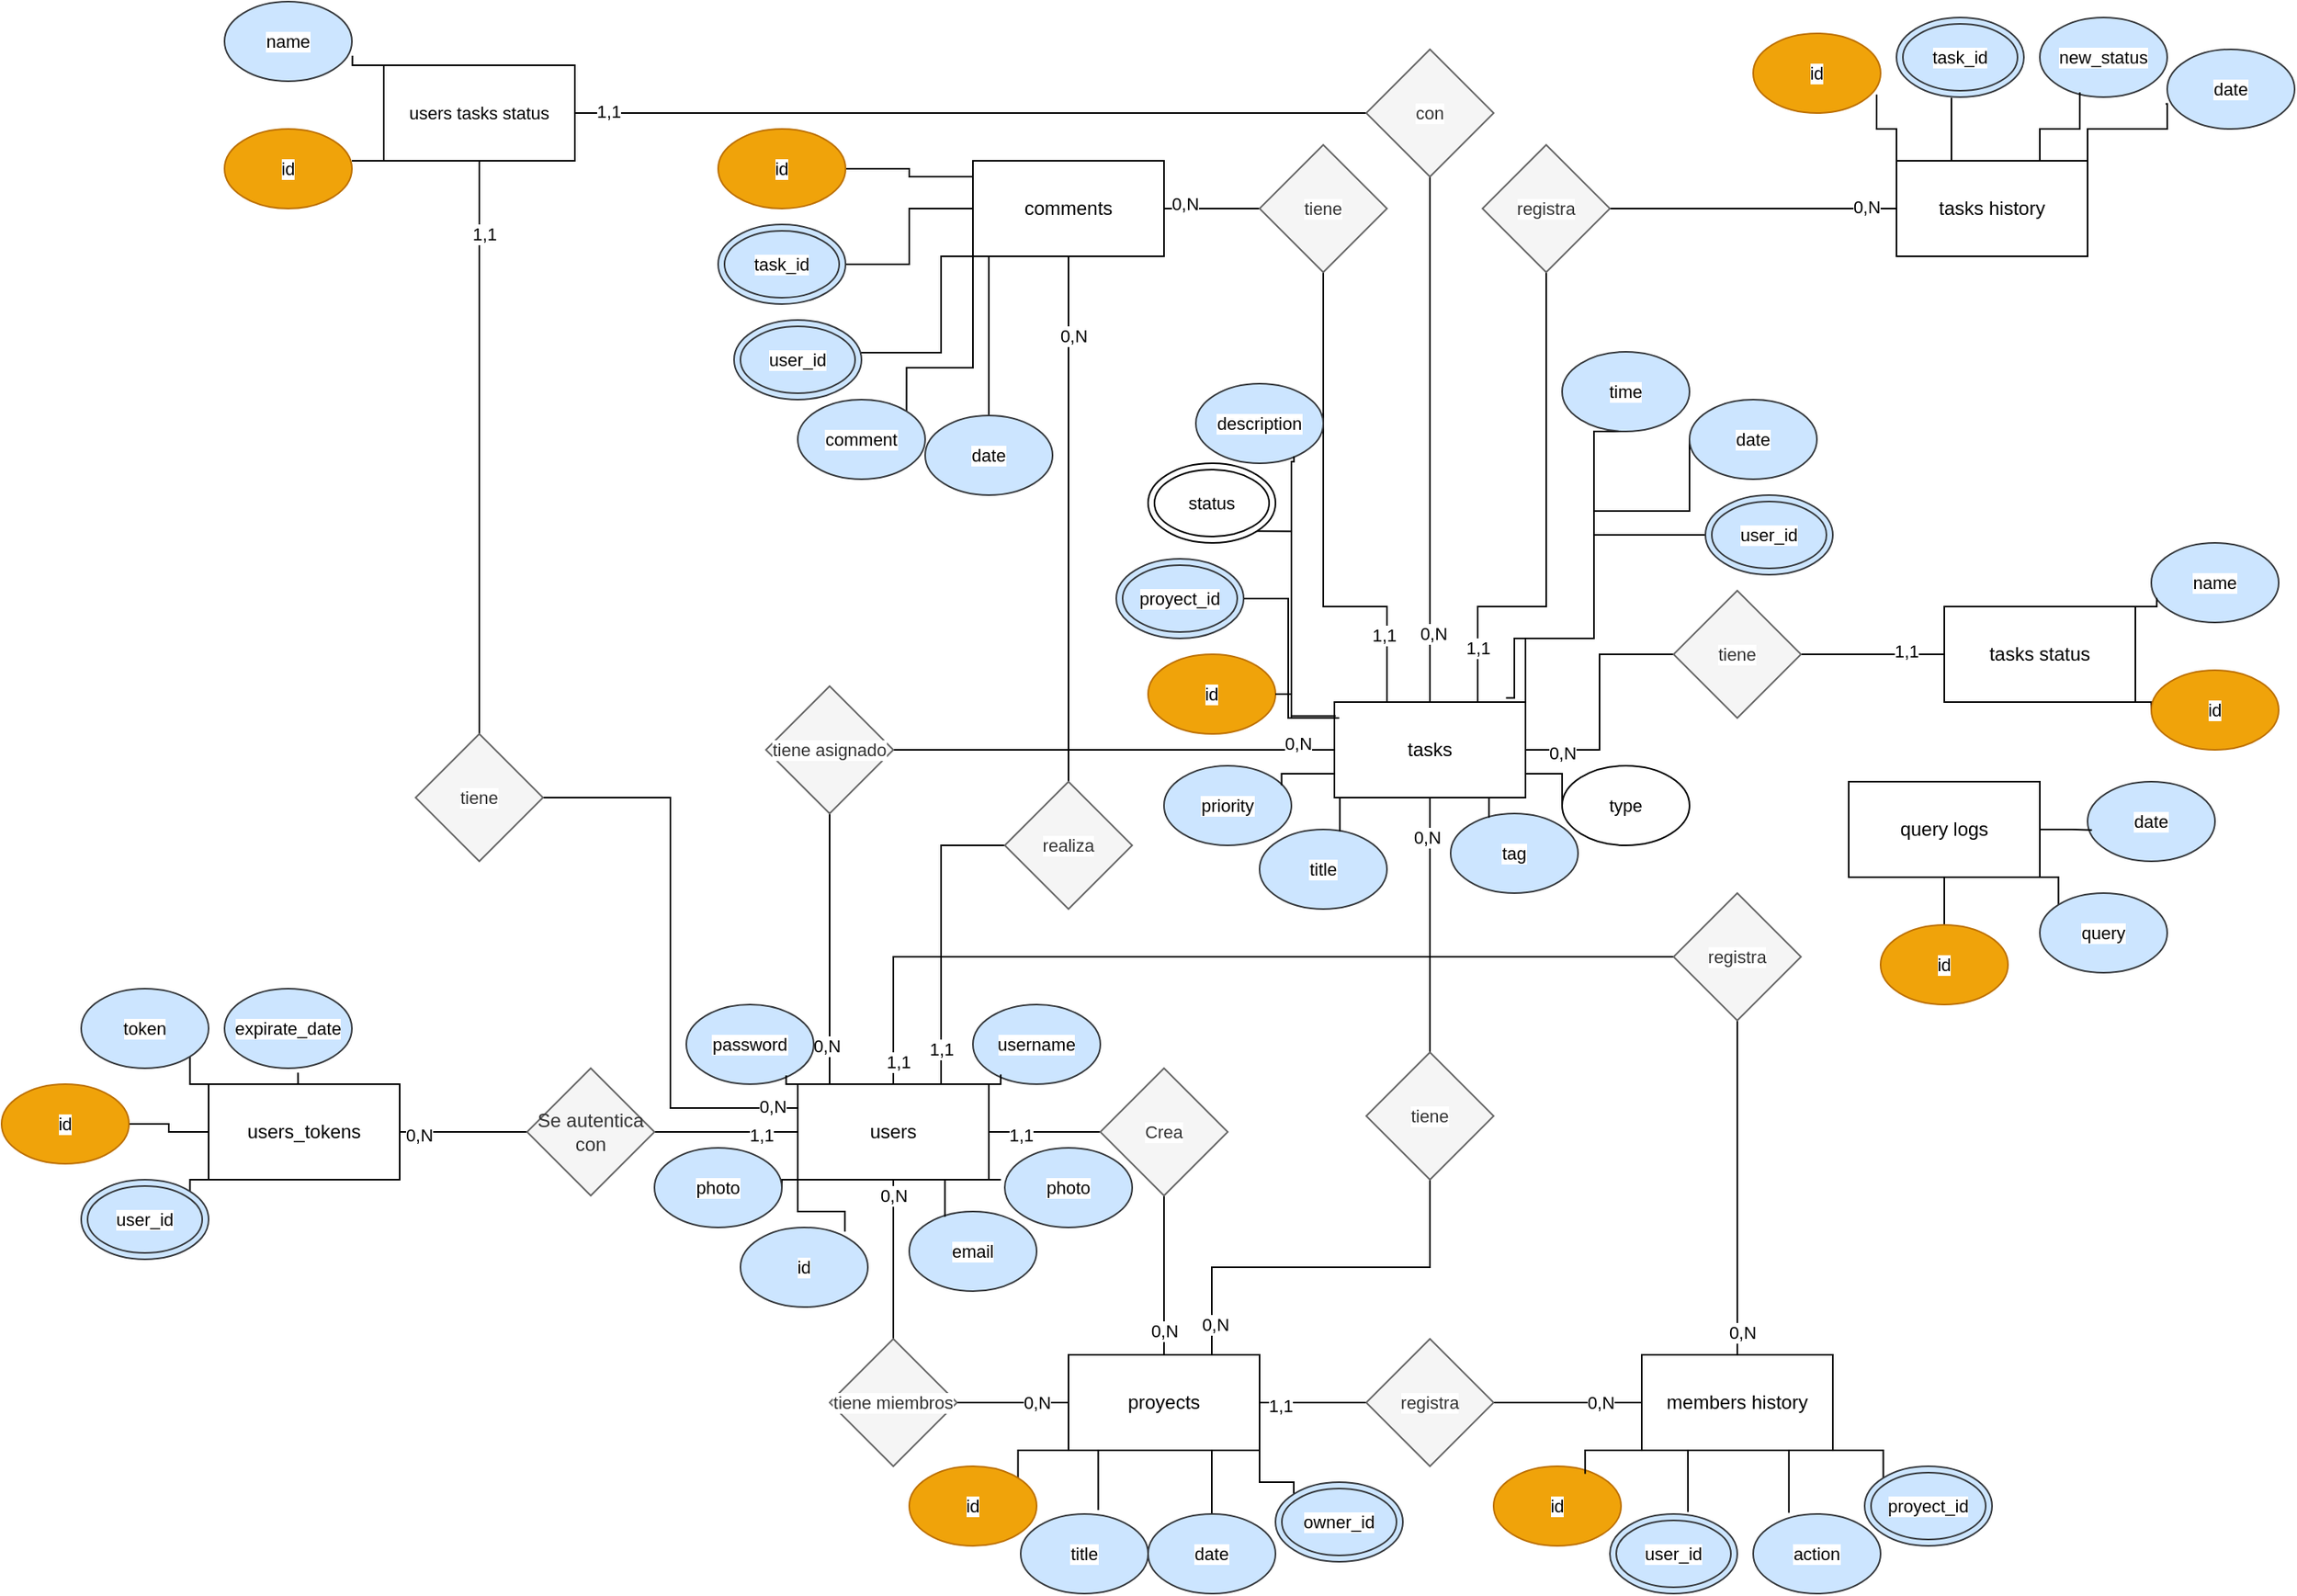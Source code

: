 <mxfile version="24.8.4">
  <diagram name="Página-1" id="FoI6rMHIPFCnv4NWrZlX">
    <mxGraphModel dx="3033" dy="2357" grid="1" gridSize="10" guides="1" tooltips="1" connect="1" arrows="1" fold="1" page="1" pageScale="1" pageWidth="827" pageHeight="1169" math="0" shadow="0">
      <root>
        <mxCell id="0" />
        <mxCell id="1" parent="0" />
        <mxCell id="8KkNLTuFki5gpUxNbEMF-7" value="" style="edgeStyle=orthogonalEdgeStyle;rounded=0;orthogonalLoop=1;jettySize=auto;html=1;endArrow=none;endFill=0;" edge="1" parent="1" source="8KkNLTuFki5gpUxNbEMF-2" target="8KkNLTuFki5gpUxNbEMF-5">
          <mxGeometry relative="1" as="geometry" />
        </mxCell>
        <mxCell id="8KkNLTuFki5gpUxNbEMF-73" value="1,1" style="edgeLabel;html=1;align=center;verticalAlign=middle;resizable=0;points=[];fontFamily=Helvetica;fontSize=11;fontColor=default;labelBackgroundColor=default;" vertex="1" connectable="0" parent="8KkNLTuFki5gpUxNbEMF-7">
          <mxGeometry x="-0.482" y="2" relative="1" as="geometry">
            <mxPoint as="offset" />
          </mxGeometry>
        </mxCell>
        <mxCell id="8KkNLTuFki5gpUxNbEMF-12" style="edgeStyle=orthogonalEdgeStyle;shape=connector;rounded=0;orthogonalLoop=1;jettySize=auto;html=1;entryX=0;entryY=0.5;entryDx=0;entryDy=0;strokeColor=default;align=center;verticalAlign=middle;fontFamily=Helvetica;fontSize=11;fontColor=default;labelBackgroundColor=default;endArrow=none;endFill=0;" edge="1" parent="1" source="8KkNLTuFki5gpUxNbEMF-2" target="8KkNLTuFki5gpUxNbEMF-11">
          <mxGeometry relative="1" as="geometry" />
        </mxCell>
        <mxCell id="8KkNLTuFki5gpUxNbEMF-75" value="1,1" style="edgeLabel;html=1;align=center;verticalAlign=middle;resizable=0;points=[];fontFamily=Helvetica;fontSize=11;fontColor=default;labelBackgroundColor=default;" vertex="1" connectable="0" parent="8KkNLTuFki5gpUxNbEMF-12">
          <mxGeometry x="-0.441" y="-2" relative="1" as="geometry">
            <mxPoint as="offset" />
          </mxGeometry>
        </mxCell>
        <mxCell id="8KkNLTuFki5gpUxNbEMF-51" style="edgeStyle=orthogonalEdgeStyle;shape=connector;rounded=0;orthogonalLoop=1;jettySize=auto;html=1;exitX=0.75;exitY=0;exitDx=0;exitDy=0;entryX=0;entryY=0.5;entryDx=0;entryDy=0;strokeColor=default;align=center;verticalAlign=middle;fontFamily=Helvetica;fontSize=11;fontColor=default;labelBackgroundColor=default;endArrow=none;endFill=0;" edge="1" parent="1" source="8KkNLTuFki5gpUxNbEMF-2" target="8KkNLTuFki5gpUxNbEMF-50">
          <mxGeometry relative="1" as="geometry" />
        </mxCell>
        <mxCell id="8KkNLTuFki5gpUxNbEMF-109" value="1,1" style="edgeLabel;html=1;align=center;verticalAlign=middle;resizable=0;points=[];fontFamily=Helvetica;fontSize=11;fontColor=default;labelBackgroundColor=default;" vertex="1" connectable="0" parent="8KkNLTuFki5gpUxNbEMF-51">
          <mxGeometry x="-0.767" relative="1" as="geometry">
            <mxPoint as="offset" />
          </mxGeometry>
        </mxCell>
        <mxCell id="8KkNLTuFki5gpUxNbEMF-122" style="edgeStyle=orthogonalEdgeStyle;shape=connector;rounded=0;orthogonalLoop=1;jettySize=auto;html=1;exitX=0;exitY=1;exitDx=0;exitDy=0;entryX=1;entryY=0.5;entryDx=0;entryDy=0;strokeColor=default;align=center;verticalAlign=middle;fontFamily=Helvetica;fontSize=11;fontColor=default;labelBackgroundColor=default;endArrow=none;endFill=0;" edge="1" parent="1" source="8KkNLTuFki5gpUxNbEMF-2" target="8KkNLTuFki5gpUxNbEMF-121">
          <mxGeometry relative="1" as="geometry" />
        </mxCell>
        <mxCell id="8KkNLTuFki5gpUxNbEMF-2" value="users" style="rounded=0;whiteSpace=wrap;html=1;" vertex="1" parent="1">
          <mxGeometry x="370" y="500" width="120" height="60" as="geometry" />
        </mxCell>
        <mxCell id="8KkNLTuFki5gpUxNbEMF-207" style="edgeStyle=orthogonalEdgeStyle;shape=connector;rounded=0;orthogonalLoop=1;jettySize=auto;html=1;exitX=0;exitY=1;exitDx=0;exitDy=0;entryX=1;entryY=0;entryDx=0;entryDy=0;strokeColor=default;align=center;verticalAlign=middle;fontFamily=Helvetica;fontSize=11;fontColor=default;labelBackgroundColor=default;endArrow=none;endFill=0;" edge="1" parent="1" source="8KkNLTuFki5gpUxNbEMF-3" target="8KkNLTuFki5gpUxNbEMF-205">
          <mxGeometry relative="1" as="geometry" />
        </mxCell>
        <mxCell id="8KkNLTuFki5gpUxNbEMF-208" style="edgeStyle=orthogonalEdgeStyle;shape=connector;rounded=0;orthogonalLoop=1;jettySize=auto;html=1;exitX=0;exitY=0.5;exitDx=0;exitDy=0;entryX=1;entryY=0.5;entryDx=0;entryDy=0;strokeColor=default;align=center;verticalAlign=middle;fontFamily=Helvetica;fontSize=11;fontColor=default;labelBackgroundColor=default;endArrow=none;endFill=0;" edge="1" parent="1" source="8KkNLTuFki5gpUxNbEMF-3" target="8KkNLTuFki5gpUxNbEMF-204">
          <mxGeometry relative="1" as="geometry" />
        </mxCell>
        <mxCell id="8KkNLTuFki5gpUxNbEMF-209" style="edgeStyle=orthogonalEdgeStyle;shape=connector;rounded=0;orthogonalLoop=1;jettySize=auto;html=1;exitX=0;exitY=0;exitDx=0;exitDy=0;entryX=1;entryY=1;entryDx=0;entryDy=0;strokeColor=default;align=center;verticalAlign=middle;fontFamily=Helvetica;fontSize=11;fontColor=default;labelBackgroundColor=default;endArrow=none;endFill=0;" edge="1" parent="1" source="8KkNLTuFki5gpUxNbEMF-3" target="8KkNLTuFki5gpUxNbEMF-203">
          <mxGeometry relative="1" as="geometry" />
        </mxCell>
        <mxCell id="8KkNLTuFki5gpUxNbEMF-3" value="users_tokens" style="rounded=0;whiteSpace=wrap;html=1;" vertex="1" parent="1">
          <mxGeometry y="500" width="120" height="60" as="geometry" />
        </mxCell>
        <mxCell id="8KkNLTuFki5gpUxNbEMF-8" value="" style="edgeStyle=orthogonalEdgeStyle;shape=connector;rounded=0;orthogonalLoop=1;jettySize=auto;html=1;strokeColor=default;align=center;verticalAlign=middle;fontFamily=Helvetica;fontSize=11;fontColor=default;labelBackgroundColor=default;endArrow=none;endFill=0;" edge="1" parent="1" source="8KkNLTuFki5gpUxNbEMF-5" target="8KkNLTuFki5gpUxNbEMF-3">
          <mxGeometry relative="1" as="geometry" />
        </mxCell>
        <mxCell id="8KkNLTuFki5gpUxNbEMF-74" value="0,N" style="edgeLabel;html=1;align=center;verticalAlign=middle;resizable=0;points=[];fontFamily=Helvetica;fontSize=11;fontColor=default;labelBackgroundColor=default;" vertex="1" connectable="0" parent="8KkNLTuFki5gpUxNbEMF-8">
          <mxGeometry x="0.704" y="2" relative="1" as="geometry">
            <mxPoint as="offset" />
          </mxGeometry>
        </mxCell>
        <mxCell id="8KkNLTuFki5gpUxNbEMF-5" value="Se autentica con" style="rhombus;whiteSpace=wrap;html=1;fillColor=#f5f5f5;fontColor=#333333;strokeColor=#666666;" vertex="1" parent="1">
          <mxGeometry x="200" y="490" width="80" height="80" as="geometry" />
        </mxCell>
        <mxCell id="8KkNLTuFki5gpUxNbEMF-18" value="" style="edgeStyle=orthogonalEdgeStyle;shape=connector;rounded=0;orthogonalLoop=1;jettySize=auto;html=1;strokeColor=default;align=center;verticalAlign=middle;fontFamily=Helvetica;fontSize=11;fontColor=default;labelBackgroundColor=default;endArrow=none;endFill=0;" edge="1" parent="1" source="8KkNLTuFki5gpUxNbEMF-9" target="8KkNLTuFki5gpUxNbEMF-17">
          <mxGeometry relative="1" as="geometry" />
        </mxCell>
        <mxCell id="8KkNLTuFki5gpUxNbEMF-77" value="0,N" style="edgeLabel;html=1;align=center;verticalAlign=middle;resizable=0;points=[];fontFamily=Helvetica;fontSize=11;fontColor=default;labelBackgroundColor=default;" vertex="1" connectable="0" parent="8KkNLTuFki5gpUxNbEMF-18">
          <mxGeometry x="-0.718" y="2" relative="1" as="geometry">
            <mxPoint x="-10" y="-2" as="offset" />
          </mxGeometry>
        </mxCell>
        <mxCell id="8KkNLTuFki5gpUxNbEMF-39" value="" style="edgeStyle=orthogonalEdgeStyle;shape=connector;rounded=0;orthogonalLoop=1;jettySize=auto;html=1;strokeColor=default;align=center;verticalAlign=middle;fontFamily=Helvetica;fontSize=11;fontColor=default;labelBackgroundColor=default;endArrow=none;endFill=0;" edge="1" parent="1" source="8KkNLTuFki5gpUxNbEMF-9" target="8KkNLTuFki5gpUxNbEMF-38">
          <mxGeometry relative="1" as="geometry" />
        </mxCell>
        <mxCell id="8KkNLTuFki5gpUxNbEMF-80" value="1,1" style="edgeLabel;html=1;align=center;verticalAlign=middle;resizable=0;points=[];fontFamily=Helvetica;fontSize=11;fontColor=default;labelBackgroundColor=default;" vertex="1" connectable="0" parent="8KkNLTuFki5gpUxNbEMF-39">
          <mxGeometry x="-0.622" y="-2" relative="1" as="geometry">
            <mxPoint as="offset" />
          </mxGeometry>
        </mxCell>
        <mxCell id="8KkNLTuFki5gpUxNbEMF-94" style="edgeStyle=orthogonalEdgeStyle;shape=connector;rounded=0;orthogonalLoop=1;jettySize=auto;html=1;exitX=0.75;exitY=0;exitDx=0;exitDy=0;entryX=0.5;entryY=1;entryDx=0;entryDy=0;strokeColor=default;align=center;verticalAlign=middle;fontFamily=Helvetica;fontSize=11;fontColor=default;labelBackgroundColor=default;endArrow=none;endFill=0;" edge="1" parent="1" source="8KkNLTuFki5gpUxNbEMF-9" target="8KkNLTuFki5gpUxNbEMF-93">
          <mxGeometry relative="1" as="geometry" />
        </mxCell>
        <mxCell id="8KkNLTuFki5gpUxNbEMF-97" value="0,N" style="edgeLabel;html=1;align=center;verticalAlign=middle;resizable=0;points=[];fontFamily=Helvetica;fontSize=11;fontColor=default;labelBackgroundColor=default;" vertex="1" connectable="0" parent="8KkNLTuFki5gpUxNbEMF-94">
          <mxGeometry x="-0.845" y="-2" relative="1" as="geometry">
            <mxPoint as="offset" />
          </mxGeometry>
        </mxCell>
        <mxCell id="8KkNLTuFki5gpUxNbEMF-129" style="edgeStyle=orthogonalEdgeStyle;shape=connector;rounded=0;orthogonalLoop=1;jettySize=auto;html=1;exitX=0;exitY=1;exitDx=0;exitDy=0;entryX=1;entryY=0;entryDx=0;entryDy=0;strokeColor=default;align=center;verticalAlign=middle;fontFamily=Helvetica;fontSize=11;fontColor=default;labelBackgroundColor=default;endArrow=none;endFill=0;" edge="1" parent="1" source="8KkNLTuFki5gpUxNbEMF-9" target="8KkNLTuFki5gpUxNbEMF-125">
          <mxGeometry relative="1" as="geometry" />
        </mxCell>
        <mxCell id="8KkNLTuFki5gpUxNbEMF-131" style="edgeStyle=orthogonalEdgeStyle;shape=connector;rounded=0;orthogonalLoop=1;jettySize=auto;html=1;exitX=0.75;exitY=1;exitDx=0;exitDy=0;entryX=0.5;entryY=0;entryDx=0;entryDy=0;strokeColor=default;align=center;verticalAlign=middle;fontFamily=Helvetica;fontSize=11;fontColor=default;labelBackgroundColor=default;endArrow=none;endFill=0;" edge="1" parent="1" source="8KkNLTuFki5gpUxNbEMF-9" target="8KkNLTuFki5gpUxNbEMF-127">
          <mxGeometry relative="1" as="geometry" />
        </mxCell>
        <mxCell id="8KkNLTuFki5gpUxNbEMF-132" style="edgeStyle=orthogonalEdgeStyle;shape=connector;rounded=0;orthogonalLoop=1;jettySize=auto;html=1;exitX=1;exitY=1;exitDx=0;exitDy=0;entryX=0;entryY=0;entryDx=0;entryDy=0;strokeColor=default;align=center;verticalAlign=middle;fontFamily=Helvetica;fontSize=11;fontColor=default;labelBackgroundColor=default;endArrow=none;endFill=0;" edge="1" parent="1" source="8KkNLTuFki5gpUxNbEMF-9">
          <mxGeometry relative="1" as="geometry">
            <mxPoint x="681.472" y="757.476" as="targetPoint" />
            <Array as="points">
              <mxPoint x="660" y="750" />
              <mxPoint x="682" y="750" />
            </Array>
          </mxGeometry>
        </mxCell>
        <mxCell id="8KkNLTuFki5gpUxNbEMF-9" value="proyects" style="rounded=0;whiteSpace=wrap;html=1;" vertex="1" parent="1">
          <mxGeometry x="540" y="670" width="120" height="60" as="geometry" />
        </mxCell>
        <mxCell id="8KkNLTuFki5gpUxNbEMF-16" value="" style="edgeStyle=orthogonalEdgeStyle;shape=connector;rounded=0;orthogonalLoop=1;jettySize=auto;html=1;strokeColor=default;align=center;verticalAlign=middle;fontFamily=Helvetica;fontSize=11;fontColor=default;labelBackgroundColor=default;endArrow=none;endFill=0;" edge="1" parent="1" source="8KkNLTuFki5gpUxNbEMF-11" target="8KkNLTuFki5gpUxNbEMF-9">
          <mxGeometry relative="1" as="geometry" />
        </mxCell>
        <mxCell id="8KkNLTuFki5gpUxNbEMF-76" value="0,N" style="edgeLabel;html=1;align=center;verticalAlign=middle;resizable=0;points=[];fontFamily=Helvetica;fontSize=11;fontColor=default;labelBackgroundColor=default;" vertex="1" connectable="0" parent="8KkNLTuFki5gpUxNbEMF-16">
          <mxGeometry x="0.7" relative="1" as="geometry">
            <mxPoint as="offset" />
          </mxGeometry>
        </mxCell>
        <mxCell id="8KkNLTuFki5gpUxNbEMF-11" value="Crea" style="rhombus;whiteSpace=wrap;html=1;fontFamily=Helvetica;fontSize=11;fontColor=#333333;labelBackgroundColor=default;fillColor=#f5f5f5;strokeColor=#666666;" vertex="1" parent="1">
          <mxGeometry x="560" y="490" width="80" height="80" as="geometry" />
        </mxCell>
        <mxCell id="8KkNLTuFki5gpUxNbEMF-19" value="" style="edgeStyle=orthogonalEdgeStyle;shape=connector;rounded=0;orthogonalLoop=1;jettySize=auto;html=1;strokeColor=default;align=center;verticalAlign=middle;fontFamily=Helvetica;fontSize=11;fontColor=default;labelBackgroundColor=default;endArrow=none;endFill=0;" edge="1" parent="1" source="8KkNLTuFki5gpUxNbEMF-17" target="8KkNLTuFki5gpUxNbEMF-2">
          <mxGeometry relative="1" as="geometry" />
        </mxCell>
        <mxCell id="8KkNLTuFki5gpUxNbEMF-78" value="0,N" style="edgeLabel;html=1;align=center;verticalAlign=middle;resizable=0;points=[];fontFamily=Helvetica;fontSize=11;fontColor=default;labelBackgroundColor=default;" vertex="1" connectable="0" parent="8KkNLTuFki5gpUxNbEMF-19">
          <mxGeometry x="0.803" relative="1" as="geometry">
            <mxPoint as="offset" />
          </mxGeometry>
        </mxCell>
        <mxCell id="8KkNLTuFki5gpUxNbEMF-17" value="tiene miembros" style="rhombus;whiteSpace=wrap;html=1;fontFamily=Helvetica;fontSize=11;fontColor=#333333;labelBackgroundColor=default;fillColor=#f5f5f5;strokeColor=#666666;" vertex="1" parent="1">
          <mxGeometry x="390" y="660" width="80" height="80" as="geometry" />
        </mxCell>
        <mxCell id="8KkNLTuFki5gpUxNbEMF-35" style="edgeStyle=orthogonalEdgeStyle;shape=connector;rounded=0;orthogonalLoop=1;jettySize=auto;html=1;entryX=1;entryY=0.5;entryDx=0;entryDy=0;strokeColor=default;align=center;verticalAlign=middle;fontFamily=Helvetica;fontSize=11;fontColor=default;labelBackgroundColor=default;endArrow=none;endFill=0;" edge="1" parent="1" source="8KkNLTuFki5gpUxNbEMF-29" target="8KkNLTuFki5gpUxNbEMF-34">
          <mxGeometry relative="1" as="geometry" />
        </mxCell>
        <mxCell id="8KkNLTuFki5gpUxNbEMF-98" value="0,N" style="edgeLabel;html=1;align=center;verticalAlign=middle;resizable=0;points=[];fontFamily=Helvetica;fontSize=11;fontColor=default;labelBackgroundColor=default;" vertex="1" connectable="0" parent="8KkNLTuFki5gpUxNbEMF-35">
          <mxGeometry x="-0.831" y="-4" relative="1" as="geometry">
            <mxPoint as="offset" />
          </mxGeometry>
        </mxCell>
        <mxCell id="8KkNLTuFki5gpUxNbEMF-47" style="edgeStyle=orthogonalEdgeStyle;shape=connector;rounded=0;orthogonalLoop=1;jettySize=auto;html=1;entryX=0.5;entryY=1;entryDx=0;entryDy=0;strokeColor=default;align=center;verticalAlign=middle;fontFamily=Helvetica;fontSize=11;fontColor=default;labelBackgroundColor=default;endArrow=none;endFill=0;exitX=0.25;exitY=0;exitDx=0;exitDy=0;" edge="1" parent="1" source="8KkNLTuFki5gpUxNbEMF-29" target="8KkNLTuFki5gpUxNbEMF-46">
          <mxGeometry relative="1" as="geometry">
            <Array as="points">
              <mxPoint x="740" y="260" />
              <mxPoint x="740" y="200" />
              <mxPoint x="700" y="200" />
            </Array>
          </mxGeometry>
        </mxCell>
        <mxCell id="8KkNLTuFki5gpUxNbEMF-106" value="1,1" style="edgeLabel;html=1;align=center;verticalAlign=middle;resizable=0;points=[];fontFamily=Helvetica;fontSize=11;fontColor=default;labelBackgroundColor=default;" vertex="1" connectable="0" parent="8KkNLTuFki5gpUxNbEMF-47">
          <mxGeometry x="-0.709" y="2" relative="1" as="geometry">
            <mxPoint as="offset" />
          </mxGeometry>
        </mxCell>
        <mxCell id="8KkNLTuFki5gpUxNbEMF-55" style="edgeStyle=orthogonalEdgeStyle;shape=connector;rounded=0;orthogonalLoop=1;jettySize=auto;html=1;exitX=0.75;exitY=0;exitDx=0;exitDy=0;entryX=0.5;entryY=1;entryDx=0;entryDy=0;strokeColor=default;align=center;verticalAlign=middle;fontFamily=Helvetica;fontSize=11;fontColor=default;labelBackgroundColor=default;endArrow=none;endFill=0;" edge="1" parent="1" source="8KkNLTuFki5gpUxNbEMF-29" target="8KkNLTuFki5gpUxNbEMF-54">
          <mxGeometry relative="1" as="geometry">
            <Array as="points">
              <mxPoint x="797" y="200" />
              <mxPoint x="840" y="200" />
            </Array>
          </mxGeometry>
        </mxCell>
        <mxCell id="8KkNLTuFki5gpUxNbEMF-105" value="1,1" style="edgeLabel;html=1;align=center;verticalAlign=middle;resizable=0;points=[];fontFamily=Helvetica;fontSize=11;fontColor=default;labelBackgroundColor=default;" vertex="1" connectable="0" parent="8KkNLTuFki5gpUxNbEMF-55">
          <mxGeometry x="-0.779" relative="1" as="geometry">
            <mxPoint as="offset" />
          </mxGeometry>
        </mxCell>
        <mxCell id="8KkNLTuFki5gpUxNbEMF-58" style="edgeStyle=orthogonalEdgeStyle;shape=connector;rounded=0;orthogonalLoop=1;jettySize=auto;html=1;entryX=0;entryY=0.5;entryDx=0;entryDy=0;strokeColor=default;align=center;verticalAlign=middle;fontFamily=Helvetica;fontSize=11;fontColor=default;labelBackgroundColor=default;endArrow=none;endFill=0;exitX=1;exitY=0.5;exitDx=0;exitDy=0;" edge="1" parent="1" source="8KkNLTuFki5gpUxNbEMF-29" target="8KkNLTuFki5gpUxNbEMF-57">
          <mxGeometry relative="1" as="geometry">
            <mxPoint x="830" y="290" as="sourcePoint" />
          </mxGeometry>
        </mxCell>
        <mxCell id="8KkNLTuFki5gpUxNbEMF-110" value="0,N" style="edgeLabel;html=1;align=center;verticalAlign=middle;resizable=0;points=[];fontFamily=Helvetica;fontSize=11;fontColor=default;labelBackgroundColor=default;" vertex="1" connectable="0" parent="8KkNLTuFki5gpUxNbEMF-58">
          <mxGeometry x="-0.703" y="-2" relative="1" as="geometry">
            <mxPoint as="offset" />
          </mxGeometry>
        </mxCell>
        <mxCell id="8KkNLTuFki5gpUxNbEMF-187" style="edgeStyle=orthogonalEdgeStyle;shape=connector;rounded=0;orthogonalLoop=1;jettySize=auto;html=1;exitX=1;exitY=0.75;exitDx=0;exitDy=0;entryX=0;entryY=0.5;entryDx=0;entryDy=0;strokeColor=default;align=center;verticalAlign=middle;fontFamily=Helvetica;fontSize=11;fontColor=default;labelBackgroundColor=default;endArrow=none;endFill=0;" edge="1" parent="1" source="8KkNLTuFki5gpUxNbEMF-29" target="8KkNLTuFki5gpUxNbEMF-176">
          <mxGeometry relative="1" as="geometry" />
        </mxCell>
        <mxCell id="8KkNLTuFki5gpUxNbEMF-29" value="tasks" style="rounded=0;whiteSpace=wrap;html=1;" vertex="1" parent="1">
          <mxGeometry x="707" y="260" width="120" height="60" as="geometry" />
        </mxCell>
        <mxCell id="8KkNLTuFki5gpUxNbEMF-36" value="" style="edgeStyle=orthogonalEdgeStyle;shape=connector;rounded=0;orthogonalLoop=1;jettySize=auto;html=1;strokeColor=default;align=center;verticalAlign=middle;fontFamily=Helvetica;fontSize=11;fontColor=default;labelBackgroundColor=default;endArrow=none;endFill=0;" edge="1" parent="1" source="8KkNLTuFki5gpUxNbEMF-34" target="8KkNLTuFki5gpUxNbEMF-2">
          <mxGeometry relative="1" as="geometry">
            <Array as="points">
              <mxPoint x="400" y="550" />
              <mxPoint x="400" y="550" />
            </Array>
          </mxGeometry>
        </mxCell>
        <mxCell id="8KkNLTuFki5gpUxNbEMF-99" value="0,N" style="edgeLabel;html=1;align=center;verticalAlign=middle;resizable=0;points=[];fontFamily=Helvetica;fontSize=11;fontColor=default;labelBackgroundColor=default;" vertex="1" connectable="0" parent="8KkNLTuFki5gpUxNbEMF-36">
          <mxGeometry x="0.712" y="-2" relative="1" as="geometry">
            <mxPoint as="offset" />
          </mxGeometry>
        </mxCell>
        <mxCell id="8KkNLTuFki5gpUxNbEMF-34" value="tiene asignado" style="rhombus;whiteSpace=wrap;html=1;fontFamily=Helvetica;fontSize=11;fontColor=#333333;labelBackgroundColor=default;fillColor=#f5f5f5;strokeColor=#666666;" vertex="1" parent="1">
          <mxGeometry x="350" y="250" width="80" height="80" as="geometry" />
        </mxCell>
        <mxCell id="8KkNLTuFki5gpUxNbEMF-40" value="" style="edgeStyle=orthogonalEdgeStyle;shape=connector;rounded=0;orthogonalLoop=1;jettySize=auto;html=1;strokeColor=default;align=center;verticalAlign=middle;fontFamily=Helvetica;fontSize=11;fontColor=default;labelBackgroundColor=default;endArrow=none;endFill=0;" edge="1" parent="1" source="8KkNLTuFki5gpUxNbEMF-37" target="8KkNLTuFki5gpUxNbEMF-38">
          <mxGeometry relative="1" as="geometry" />
        </mxCell>
        <mxCell id="8KkNLTuFki5gpUxNbEMF-82" value="0,N" style="edgeLabel;html=1;align=center;verticalAlign=middle;resizable=0;points=[];fontFamily=Helvetica;fontSize=11;fontColor=default;labelBackgroundColor=default;" vertex="1" connectable="0" parent="8KkNLTuFki5gpUxNbEMF-40">
          <mxGeometry x="-0.432" relative="1" as="geometry">
            <mxPoint as="offset" />
          </mxGeometry>
        </mxCell>
        <mxCell id="8KkNLTuFki5gpUxNbEMF-43" value="" style="edgeStyle=orthogonalEdgeStyle;shape=connector;rounded=0;orthogonalLoop=1;jettySize=auto;html=1;strokeColor=default;align=center;verticalAlign=middle;fontFamily=Helvetica;fontSize=11;fontColor=default;labelBackgroundColor=default;endArrow=none;endFill=0;" edge="1" parent="1" source="8KkNLTuFki5gpUxNbEMF-37" target="8KkNLTuFki5gpUxNbEMF-42">
          <mxGeometry relative="1" as="geometry" />
        </mxCell>
        <mxCell id="8KkNLTuFki5gpUxNbEMF-86" value="0,N" style="edgeLabel;html=1;align=center;verticalAlign=middle;resizable=0;points=[];fontFamily=Helvetica;fontSize=11;fontColor=default;labelBackgroundColor=default;" vertex="1" connectable="0" parent="8KkNLTuFki5gpUxNbEMF-43">
          <mxGeometry x="-0.869" y="-3" relative="1" as="geometry">
            <mxPoint as="offset" />
          </mxGeometry>
        </mxCell>
        <mxCell id="8KkNLTuFki5gpUxNbEMF-142" style="edgeStyle=orthogonalEdgeStyle;shape=connector;rounded=0;orthogonalLoop=1;jettySize=auto;html=1;exitX=0.25;exitY=1;exitDx=0;exitDy=0;strokeColor=default;align=center;verticalAlign=middle;fontFamily=Helvetica;fontSize=11;fontColor=default;labelBackgroundColor=default;endArrow=none;endFill=0;entryX=0.613;entryY=-0.026;entryDx=0;entryDy=0;entryPerimeter=0;" edge="1" parent="1" source="8KkNLTuFki5gpUxNbEMF-37" target="8KkNLTuFki5gpUxNbEMF-139">
          <mxGeometry relative="1" as="geometry">
            <mxPoint x="930.143" y="760" as="targetPoint" />
          </mxGeometry>
        </mxCell>
        <mxCell id="8KkNLTuFki5gpUxNbEMF-144" style="edgeStyle=orthogonalEdgeStyle;shape=connector;rounded=0;orthogonalLoop=1;jettySize=auto;html=1;exitX=1;exitY=1;exitDx=0;exitDy=0;entryX=0;entryY=0;entryDx=0;entryDy=0;strokeColor=default;align=center;verticalAlign=middle;fontFamily=Helvetica;fontSize=11;fontColor=default;labelBackgroundColor=default;endArrow=none;endFill=0;" edge="1" parent="1" source="8KkNLTuFki5gpUxNbEMF-37" target="8KkNLTuFki5gpUxNbEMF-140">
          <mxGeometry relative="1" as="geometry" />
        </mxCell>
        <mxCell id="8KkNLTuFki5gpUxNbEMF-37" value="members history" style="rounded=0;whiteSpace=wrap;html=1;" vertex="1" parent="1">
          <mxGeometry x="900" y="670" width="120" height="60" as="geometry" />
        </mxCell>
        <mxCell id="8KkNLTuFki5gpUxNbEMF-38" value="registra" style="rhombus;whiteSpace=wrap;html=1;fontFamily=Helvetica;fontSize=11;fontColor=#333333;labelBackgroundColor=default;fillColor=#f5f5f5;strokeColor=#666666;" vertex="1" parent="1">
          <mxGeometry x="727" y="660" width="80" height="80" as="geometry" />
        </mxCell>
        <mxCell id="8KkNLTuFki5gpUxNbEMF-44" style="edgeStyle=orthogonalEdgeStyle;shape=connector;rounded=0;orthogonalLoop=1;jettySize=auto;html=1;entryX=0.5;entryY=0;entryDx=0;entryDy=0;strokeColor=default;align=center;verticalAlign=middle;fontFamily=Helvetica;fontSize=11;fontColor=default;labelBackgroundColor=default;endArrow=none;endFill=0;" edge="1" parent="1" source="8KkNLTuFki5gpUxNbEMF-42" target="8KkNLTuFki5gpUxNbEMF-2">
          <mxGeometry relative="1" as="geometry" />
        </mxCell>
        <mxCell id="8KkNLTuFki5gpUxNbEMF-85" value="1,1" style="edgeLabel;html=1;align=center;verticalAlign=middle;resizable=0;points=[];fontFamily=Helvetica;fontSize=11;fontColor=default;labelBackgroundColor=default;" vertex="1" connectable="0" parent="8KkNLTuFki5gpUxNbEMF-44">
          <mxGeometry x="0.951" y="3" relative="1" as="geometry">
            <mxPoint as="offset" />
          </mxGeometry>
        </mxCell>
        <mxCell id="8KkNLTuFki5gpUxNbEMF-42" value="registra" style="rhombus;whiteSpace=wrap;html=1;fontFamily=Helvetica;fontSize=11;fontColor=#333333;labelBackgroundColor=default;fillColor=#f5f5f5;strokeColor=#666666;" vertex="1" parent="1">
          <mxGeometry x="920" y="380" width="80" height="80" as="geometry" />
        </mxCell>
        <mxCell id="8KkNLTuFki5gpUxNbEMF-195" style="edgeStyle=orthogonalEdgeStyle;shape=connector;rounded=0;orthogonalLoop=1;jettySize=auto;html=1;exitX=0;exitY=0;exitDx=0;exitDy=0;entryX=1;entryY=0.5;entryDx=0;entryDy=0;strokeColor=default;align=center;verticalAlign=middle;fontFamily=Helvetica;fontSize=11;fontColor=default;labelBackgroundColor=default;endArrow=none;endFill=0;" edge="1" parent="1" source="8KkNLTuFki5gpUxNbEMF-45" target="8KkNLTuFki5gpUxNbEMF-190">
          <mxGeometry relative="1" as="geometry">
            <Array as="points">
              <mxPoint x="480" y="-70" />
              <mxPoint x="440" y="-70" />
              <mxPoint x="440" y="-75" />
            </Array>
          </mxGeometry>
        </mxCell>
        <mxCell id="8KkNLTuFki5gpUxNbEMF-196" style="edgeStyle=orthogonalEdgeStyle;shape=connector;rounded=0;orthogonalLoop=1;jettySize=auto;html=1;exitX=0;exitY=0.5;exitDx=0;exitDy=0;entryX=1;entryY=0.5;entryDx=0;entryDy=0;strokeColor=default;align=center;verticalAlign=middle;fontFamily=Helvetica;fontSize=11;fontColor=default;labelBackgroundColor=default;endArrow=none;endFill=0;" edge="1" parent="1" source="8KkNLTuFki5gpUxNbEMF-45" target="8KkNLTuFki5gpUxNbEMF-191">
          <mxGeometry relative="1" as="geometry" />
        </mxCell>
        <mxCell id="8KkNLTuFki5gpUxNbEMF-198" style="edgeStyle=orthogonalEdgeStyle;shape=connector;rounded=0;orthogonalLoop=1;jettySize=auto;html=1;exitX=0.5;exitY=0;exitDx=0;exitDy=0;entryX=1;entryY=0;entryDx=0;entryDy=0;strokeColor=default;align=center;verticalAlign=middle;fontFamily=Helvetica;fontSize=11;fontColor=default;labelBackgroundColor=default;endArrow=none;endFill=0;" edge="1" parent="1" source="8KkNLTuFki5gpUxNbEMF-194" target="8KkNLTuFki5gpUxNbEMF-193">
          <mxGeometry relative="1" as="geometry">
            <Array as="points">
              <mxPoint x="490" y="-20" />
              <mxPoint x="480" y="-20" />
              <mxPoint x="480" y="50" />
              <mxPoint x="439" y="50" />
            </Array>
          </mxGeometry>
        </mxCell>
        <mxCell id="8KkNLTuFki5gpUxNbEMF-45" value="comments" style="rounded=0;whiteSpace=wrap;html=1;" vertex="1" parent="1">
          <mxGeometry x="480" y="-80" width="120" height="60" as="geometry" />
        </mxCell>
        <mxCell id="8KkNLTuFki5gpUxNbEMF-48" value="" style="edgeStyle=orthogonalEdgeStyle;shape=connector;rounded=0;orthogonalLoop=1;jettySize=auto;html=1;strokeColor=default;align=center;verticalAlign=middle;fontFamily=Helvetica;fontSize=11;fontColor=default;labelBackgroundColor=default;endArrow=none;endFill=0;" edge="1" parent="1" source="8KkNLTuFki5gpUxNbEMF-46" target="8KkNLTuFki5gpUxNbEMF-45">
          <mxGeometry relative="1" as="geometry" />
        </mxCell>
        <mxCell id="8KkNLTuFki5gpUxNbEMF-107" value="0,N" style="edgeLabel;html=1;align=center;verticalAlign=middle;resizable=0;points=[];fontFamily=Helvetica;fontSize=11;fontColor=default;labelBackgroundColor=default;" vertex="1" connectable="0" parent="8KkNLTuFki5gpUxNbEMF-48">
          <mxGeometry x="0.583" y="-3" relative="1" as="geometry">
            <mxPoint as="offset" />
          </mxGeometry>
        </mxCell>
        <mxCell id="8KkNLTuFki5gpUxNbEMF-46" value="tiene" style="rhombus;whiteSpace=wrap;html=1;fontFamily=Helvetica;fontSize=11;fontColor=#333333;labelBackgroundColor=default;fillColor=#f5f5f5;strokeColor=#666666;" vertex="1" parent="1">
          <mxGeometry x="660" y="-90" width="80" height="80" as="geometry" />
        </mxCell>
        <mxCell id="8KkNLTuFki5gpUxNbEMF-52" style="edgeStyle=orthogonalEdgeStyle;shape=connector;rounded=0;orthogonalLoop=1;jettySize=auto;html=1;entryX=0.5;entryY=1;entryDx=0;entryDy=0;strokeColor=default;align=center;verticalAlign=middle;fontFamily=Helvetica;fontSize=11;fontColor=default;labelBackgroundColor=default;endArrow=none;endFill=0;" edge="1" parent="1" source="8KkNLTuFki5gpUxNbEMF-50" target="8KkNLTuFki5gpUxNbEMF-45">
          <mxGeometry relative="1" as="geometry" />
        </mxCell>
        <mxCell id="8KkNLTuFki5gpUxNbEMF-108" value="0,N" style="edgeLabel;html=1;align=center;verticalAlign=middle;resizable=0;points=[];fontFamily=Helvetica;fontSize=11;fontColor=default;labelBackgroundColor=default;" vertex="1" connectable="0" parent="8KkNLTuFki5gpUxNbEMF-52">
          <mxGeometry x="0.696" y="-3" relative="1" as="geometry">
            <mxPoint as="offset" />
          </mxGeometry>
        </mxCell>
        <mxCell id="8KkNLTuFki5gpUxNbEMF-50" value="realiza" style="rhombus;whiteSpace=wrap;html=1;fontFamily=Helvetica;fontSize=11;fontColor=#333333;labelBackgroundColor=default;fillColor=#f5f5f5;strokeColor=#666666;" vertex="1" parent="1">
          <mxGeometry x="500" y="310" width="80" height="80" as="geometry" />
        </mxCell>
        <mxCell id="8KkNLTuFki5gpUxNbEMF-53" value="tasks history" style="rounded=0;whiteSpace=wrap;html=1;" vertex="1" parent="1">
          <mxGeometry x="1060" y="-80" width="120" height="60" as="geometry" />
        </mxCell>
        <mxCell id="8KkNLTuFki5gpUxNbEMF-56" style="edgeStyle=orthogonalEdgeStyle;shape=connector;rounded=0;orthogonalLoop=1;jettySize=auto;html=1;entryX=0;entryY=0.5;entryDx=0;entryDy=0;strokeColor=default;align=center;verticalAlign=middle;fontFamily=Helvetica;fontSize=11;fontColor=default;labelBackgroundColor=default;endArrow=none;endFill=0;" edge="1" parent="1" source="8KkNLTuFki5gpUxNbEMF-54" target="8KkNLTuFki5gpUxNbEMF-53">
          <mxGeometry relative="1" as="geometry" />
        </mxCell>
        <mxCell id="8KkNLTuFki5gpUxNbEMF-104" value="0,N" style="edgeLabel;html=1;align=center;verticalAlign=middle;resizable=0;points=[];fontFamily=Helvetica;fontSize=11;fontColor=default;labelBackgroundColor=default;" vertex="1" connectable="0" parent="8KkNLTuFki5gpUxNbEMF-56">
          <mxGeometry x="0.787" y="1" relative="1" as="geometry">
            <mxPoint as="offset" />
          </mxGeometry>
        </mxCell>
        <mxCell id="8KkNLTuFki5gpUxNbEMF-54" value="registra" style="rhombus;whiteSpace=wrap;html=1;fontFamily=Helvetica;fontSize=11;fontColor=#333333;labelBackgroundColor=default;fillColor=#f5f5f5;strokeColor=#666666;" vertex="1" parent="1">
          <mxGeometry x="800" y="-90" width="80" height="80" as="geometry" />
        </mxCell>
        <mxCell id="8KkNLTuFki5gpUxNbEMF-60" value="" style="edgeStyle=orthogonalEdgeStyle;shape=connector;rounded=0;orthogonalLoop=1;jettySize=auto;html=1;strokeColor=default;align=center;verticalAlign=middle;fontFamily=Helvetica;fontSize=11;fontColor=default;labelBackgroundColor=default;endArrow=none;endFill=0;" edge="1" parent="1" source="8KkNLTuFki5gpUxNbEMF-57" target="8KkNLTuFki5gpUxNbEMF-59">
          <mxGeometry relative="1" as="geometry" />
        </mxCell>
        <mxCell id="8KkNLTuFki5gpUxNbEMF-111" value="1,1" style="edgeLabel;html=1;align=center;verticalAlign=middle;resizable=0;points=[];fontFamily=Helvetica;fontSize=11;fontColor=default;labelBackgroundColor=default;" vertex="1" connectable="0" parent="8KkNLTuFki5gpUxNbEMF-60">
          <mxGeometry x="0.463" y="2" relative="1" as="geometry">
            <mxPoint as="offset" />
          </mxGeometry>
        </mxCell>
        <mxCell id="8KkNLTuFki5gpUxNbEMF-57" value="tiene" style="rhombus;whiteSpace=wrap;html=1;fontFamily=Helvetica;fontSize=11;fontColor=#333333;labelBackgroundColor=default;fillColor=#f5f5f5;strokeColor=#666666;" vertex="1" parent="1">
          <mxGeometry x="920" y="190" width="80" height="80" as="geometry" />
        </mxCell>
        <mxCell id="8KkNLTuFki5gpUxNbEMF-156" style="edgeStyle=orthogonalEdgeStyle;shape=connector;rounded=0;orthogonalLoop=1;jettySize=auto;html=1;exitX=1;exitY=1;exitDx=0;exitDy=0;entryX=0;entryY=0.5;entryDx=0;entryDy=0;strokeColor=default;align=center;verticalAlign=middle;fontFamily=Helvetica;fontSize=11;fontColor=default;labelBackgroundColor=default;endArrow=none;endFill=0;" edge="1" parent="1" source="8KkNLTuFki5gpUxNbEMF-59" target="8KkNLTuFki5gpUxNbEMF-154">
          <mxGeometry relative="1" as="geometry" />
        </mxCell>
        <mxCell id="8KkNLTuFki5gpUxNbEMF-59" value="tasks status" style="rounded=0;whiteSpace=wrap;html=1;" vertex="1" parent="1">
          <mxGeometry x="1090" y="200" width="120" height="60" as="geometry" />
        </mxCell>
        <mxCell id="8KkNLTuFki5gpUxNbEMF-67" style="edgeStyle=orthogonalEdgeStyle;shape=connector;rounded=0;orthogonalLoop=1;jettySize=auto;html=1;entryX=0;entryY=0.5;entryDx=0;entryDy=0;strokeColor=default;align=center;verticalAlign=middle;fontFamily=Helvetica;fontSize=11;fontColor=default;labelBackgroundColor=default;endArrow=none;endFill=0;" edge="1" parent="1" source="8KkNLTuFki5gpUxNbEMF-61" target="8KkNLTuFki5gpUxNbEMF-66">
          <mxGeometry relative="1" as="geometry" />
        </mxCell>
        <mxCell id="8KkNLTuFki5gpUxNbEMF-102" value="1,1" style="edgeLabel;html=1;align=center;verticalAlign=middle;resizable=0;points=[];fontFamily=Helvetica;fontSize=11;fontColor=default;labelBackgroundColor=default;" vertex="1" connectable="0" parent="8KkNLTuFki5gpUxNbEMF-67">
          <mxGeometry x="-0.916" y="1" relative="1" as="geometry">
            <mxPoint as="offset" />
          </mxGeometry>
        </mxCell>
        <mxCell id="8KkNLTuFki5gpUxNbEMF-69" style="edgeStyle=orthogonalEdgeStyle;shape=connector;rounded=0;orthogonalLoop=1;jettySize=auto;html=1;entryX=0.5;entryY=0;entryDx=0;entryDy=0;strokeColor=default;align=center;verticalAlign=middle;fontFamily=Helvetica;fontSize=11;fontColor=default;labelBackgroundColor=default;endArrow=none;endFill=0;" edge="1" parent="1" source="8KkNLTuFki5gpUxNbEMF-61" target="8KkNLTuFki5gpUxNbEMF-63">
          <mxGeometry relative="1" as="geometry" />
        </mxCell>
        <mxCell id="8KkNLTuFki5gpUxNbEMF-101" value="1,1" style="edgeLabel;html=1;align=center;verticalAlign=middle;resizable=0;points=[];fontFamily=Helvetica;fontSize=11;fontColor=default;labelBackgroundColor=default;" vertex="1" connectable="0" parent="8KkNLTuFki5gpUxNbEMF-69">
          <mxGeometry x="-0.746" y="3" relative="1" as="geometry">
            <mxPoint as="offset" />
          </mxGeometry>
        </mxCell>
        <mxCell id="8KkNLTuFki5gpUxNbEMF-61" value="users tasks status" style="whiteSpace=wrap;html=1;fontFamily=Helvetica;fontSize=11;labelBackgroundColor=default;" vertex="1" parent="1">
          <mxGeometry x="110" y="-140" width="120" height="60" as="geometry" />
        </mxCell>
        <mxCell id="8KkNLTuFki5gpUxNbEMF-70" style="edgeStyle=orthogonalEdgeStyle;shape=connector;rounded=0;orthogonalLoop=1;jettySize=auto;html=1;entryX=0;entryY=0.25;entryDx=0;entryDy=0;strokeColor=default;align=center;verticalAlign=middle;fontFamily=Helvetica;fontSize=11;fontColor=default;labelBackgroundColor=default;endArrow=none;endFill=0;" edge="1" parent="1" source="8KkNLTuFki5gpUxNbEMF-63" target="8KkNLTuFki5gpUxNbEMF-2">
          <mxGeometry relative="1" as="geometry" />
        </mxCell>
        <mxCell id="8KkNLTuFki5gpUxNbEMF-100" value="0,N" style="edgeLabel;html=1;align=center;verticalAlign=middle;resizable=0;points=[];fontFamily=Helvetica;fontSize=11;fontColor=default;labelBackgroundColor=default;" vertex="1" connectable="0" parent="8KkNLTuFki5gpUxNbEMF-70">
          <mxGeometry x="0.906" y="1" relative="1" as="geometry">
            <mxPoint as="offset" />
          </mxGeometry>
        </mxCell>
        <mxCell id="8KkNLTuFki5gpUxNbEMF-63" value="tiene&lt;span style=&quot;color: rgba(0, 0, 0, 0); font-family: monospace; font-size: 0px; text-align: start; text-wrap-mode: nowrap; background-color: rgb(251, 251, 251);&quot;&gt;%3CmxGraphModel%3E%3Croot%3E%3CmxCell%20id%3D%220%22%2F%3E%3CmxCell%20id%3D%221%22%20parent%3D%220%22%2F%3E%3CmxCell%20id%3D%222%22%20value%3D%22tiene%20asignado%22%20style%3D%22rhombus%3BwhiteSpace%3Dwrap%3Bhtml%3D1%3BfontFamily%3DHelvetica%3BfontSize%3D11%3BfontColor%3Ddefault%3BlabelBackgroundColor%3Ddefault%3B%22%20vertex%3D%221%22%20parent%3D%221%22%3E%3CmxGeometry%20x%3D%22350%22%20y%3D%22250%22%20width%3D%2280%22%20height%3D%2280%22%20as%3D%22geometry%22%2F%3E%3C%2FmxCell%3E%3C%2Froot%3E%3C%2FmxGraphModel%3E&lt;/span&gt;" style="rhombus;whiteSpace=wrap;html=1;fontFamily=Helvetica;fontSize=11;fontColor=#333333;labelBackgroundColor=default;fillColor=#f5f5f5;strokeColor=#666666;" vertex="1" parent="1">
          <mxGeometry x="130" y="280" width="80" height="80" as="geometry" />
        </mxCell>
        <mxCell id="8KkNLTuFki5gpUxNbEMF-68" style="edgeStyle=orthogonalEdgeStyle;shape=connector;rounded=0;orthogonalLoop=1;jettySize=auto;html=1;entryX=0.5;entryY=0;entryDx=0;entryDy=0;strokeColor=default;align=center;verticalAlign=middle;fontFamily=Helvetica;fontSize=11;fontColor=default;labelBackgroundColor=default;endArrow=none;endFill=0;" edge="1" parent="1" source="8KkNLTuFki5gpUxNbEMF-66" target="8KkNLTuFki5gpUxNbEMF-29">
          <mxGeometry relative="1" as="geometry" />
        </mxCell>
        <mxCell id="8KkNLTuFki5gpUxNbEMF-103" value="0,N" style="edgeLabel;html=1;align=center;verticalAlign=middle;resizable=0;points=[];fontFamily=Helvetica;fontSize=11;fontColor=default;labelBackgroundColor=default;" vertex="1" connectable="0" parent="8KkNLTuFki5gpUxNbEMF-68">
          <mxGeometry x="0.738" y="2" relative="1" as="geometry">
            <mxPoint as="offset" />
          </mxGeometry>
        </mxCell>
        <mxCell id="8KkNLTuFki5gpUxNbEMF-66" value="con" style="rhombus;whiteSpace=wrap;html=1;fontFamily=Helvetica;fontSize=11;fontColor=#333333;labelBackgroundColor=default;fillColor=#f5f5f5;strokeColor=#666666;" vertex="1" parent="1">
          <mxGeometry x="727" y="-150" width="80" height="80" as="geometry" />
        </mxCell>
        <mxCell id="8KkNLTuFki5gpUxNbEMF-150" style="edgeStyle=orthogonalEdgeStyle;shape=connector;rounded=0;orthogonalLoop=1;jettySize=auto;html=1;exitX=1;exitY=1;exitDx=0;exitDy=0;entryX=0;entryY=0;entryDx=0;entryDy=0;strokeColor=default;align=center;verticalAlign=middle;fontFamily=Helvetica;fontSize=11;fontColor=default;labelBackgroundColor=default;endArrow=none;endFill=0;" edge="1" parent="1" source="8KkNLTuFki5gpUxNbEMF-71" target="8KkNLTuFki5gpUxNbEMF-147">
          <mxGeometry relative="1" as="geometry" />
        </mxCell>
        <mxCell id="8KkNLTuFki5gpUxNbEMF-151" value="" style="edgeStyle=orthogonalEdgeStyle;shape=connector;rounded=0;orthogonalLoop=1;jettySize=auto;html=1;strokeColor=default;align=center;verticalAlign=middle;fontFamily=Helvetica;fontSize=11;fontColor=default;labelBackgroundColor=default;endArrow=none;endFill=0;" edge="1" parent="1" source="8KkNLTuFki5gpUxNbEMF-71" target="8KkNLTuFki5gpUxNbEMF-145">
          <mxGeometry relative="1" as="geometry" />
        </mxCell>
        <mxCell id="8KkNLTuFki5gpUxNbEMF-71" value="query logs" style="rounded=0;whiteSpace=wrap;html=1;" vertex="1" parent="1">
          <mxGeometry x="1030" y="310" width="120" height="60" as="geometry" />
        </mxCell>
        <mxCell id="8KkNLTuFki5gpUxNbEMF-95" style="edgeStyle=orthogonalEdgeStyle;shape=connector;rounded=0;orthogonalLoop=1;jettySize=auto;html=1;entryX=0.5;entryY=1;entryDx=0;entryDy=0;strokeColor=default;align=center;verticalAlign=middle;fontFamily=Helvetica;fontSize=11;fontColor=default;labelBackgroundColor=default;endArrow=none;endFill=0;" edge="1" parent="1" source="8KkNLTuFki5gpUxNbEMF-93" target="8KkNLTuFki5gpUxNbEMF-29">
          <mxGeometry relative="1" as="geometry" />
        </mxCell>
        <mxCell id="8KkNLTuFki5gpUxNbEMF-96" value="0,N" style="edgeLabel;html=1;align=center;verticalAlign=middle;resizable=0;points=[];fontFamily=Helvetica;fontSize=11;fontColor=default;labelBackgroundColor=default;" vertex="1" connectable="0" parent="8KkNLTuFki5gpUxNbEMF-95">
          <mxGeometry x="0.688" y="2" relative="1" as="geometry">
            <mxPoint as="offset" />
          </mxGeometry>
        </mxCell>
        <mxCell id="8KkNLTuFki5gpUxNbEMF-93" value="tiene" style="rhombus;whiteSpace=wrap;html=1;fontFamily=Helvetica;fontSize=11;fontColor=#333333;labelBackgroundColor=default;fillColor=#f5f5f5;strokeColor=#666666;" vertex="1" parent="1">
          <mxGeometry x="727" y="480" width="80" height="80" as="geometry" />
        </mxCell>
        <mxCell id="8KkNLTuFki5gpUxNbEMF-112" value="id" style="ellipse;whiteSpace=wrap;html=1;fontFamily=Helvetica;fontSize=11;labelBackgroundColor=default;fillColor=#cce5ff;strokeColor=#36393d;" vertex="1" parent="1">
          <mxGeometry x="334" y="590" width="80" height="50" as="geometry" />
        </mxCell>
        <mxCell id="8KkNLTuFki5gpUxNbEMF-113" style="edgeStyle=orthogonalEdgeStyle;shape=connector;rounded=0;orthogonalLoop=1;jettySize=auto;html=1;exitX=0;exitY=1;exitDx=0;exitDy=0;entryX=0.82;entryY=0.052;entryDx=0;entryDy=0;entryPerimeter=0;strokeColor=default;align=center;verticalAlign=middle;fontFamily=Helvetica;fontSize=11;fontColor=default;labelBackgroundColor=default;endArrow=none;endFill=0;" edge="1" parent="1" source="8KkNLTuFki5gpUxNbEMF-2" target="8KkNLTuFki5gpUxNbEMF-112">
          <mxGeometry relative="1" as="geometry" />
        </mxCell>
        <mxCell id="8KkNLTuFki5gpUxNbEMF-115" value="username" style="ellipse;whiteSpace=wrap;html=1;fontFamily=Helvetica;fontSize=11;labelBackgroundColor=default;fillColor=#cce5ff;strokeColor=#36393d;" vertex="1" parent="1">
          <mxGeometry x="480" y="450" width="80" height="50" as="geometry" />
        </mxCell>
        <mxCell id="8KkNLTuFki5gpUxNbEMF-116" style="edgeStyle=orthogonalEdgeStyle;shape=connector;rounded=0;orthogonalLoop=1;jettySize=auto;html=1;exitX=1;exitY=0;exitDx=0;exitDy=0;entryX=0.218;entryY=0.878;entryDx=0;entryDy=0;entryPerimeter=0;strokeColor=default;align=center;verticalAlign=middle;fontFamily=Helvetica;fontSize=11;fontColor=default;labelBackgroundColor=default;endArrow=none;endFill=0;" edge="1" parent="1" source="8KkNLTuFki5gpUxNbEMF-2" target="8KkNLTuFki5gpUxNbEMF-115">
          <mxGeometry relative="1" as="geometry" />
        </mxCell>
        <mxCell id="8KkNLTuFki5gpUxNbEMF-117" value="email" style="ellipse;whiteSpace=wrap;html=1;fontFamily=Helvetica;fontSize=11;labelBackgroundColor=default;fillColor=#cce5ff;strokeColor=#36393d;" vertex="1" parent="1">
          <mxGeometry x="440" y="580" width="80" height="50" as="geometry" />
        </mxCell>
        <mxCell id="8KkNLTuFki5gpUxNbEMF-118" style="edgeStyle=orthogonalEdgeStyle;shape=connector;rounded=0;orthogonalLoop=1;jettySize=auto;html=1;exitX=0.75;exitY=1;exitDx=0;exitDy=0;entryX=0.28;entryY=0.066;entryDx=0;entryDy=0;entryPerimeter=0;strokeColor=default;align=center;verticalAlign=middle;fontFamily=Helvetica;fontSize=11;fontColor=default;labelBackgroundColor=default;endArrow=none;endFill=0;" edge="1" parent="1" source="8KkNLTuFki5gpUxNbEMF-2" target="8KkNLTuFki5gpUxNbEMF-117">
          <mxGeometry relative="1" as="geometry" />
        </mxCell>
        <mxCell id="8KkNLTuFki5gpUxNbEMF-119" value="password" style="ellipse;whiteSpace=wrap;html=1;fontFamily=Helvetica;fontSize=11;labelBackgroundColor=default;fillColor=#cce5ff;strokeColor=#36393d;" vertex="1" parent="1">
          <mxGeometry x="300" y="450" width="80" height="50" as="geometry" />
        </mxCell>
        <mxCell id="8KkNLTuFki5gpUxNbEMF-120" style="edgeStyle=orthogonalEdgeStyle;shape=connector;rounded=0;orthogonalLoop=1;jettySize=auto;html=1;exitX=0;exitY=0;exitDx=0;exitDy=0;entryX=0.784;entryY=0.889;entryDx=0;entryDy=0;entryPerimeter=0;strokeColor=default;align=center;verticalAlign=middle;fontFamily=Helvetica;fontSize=11;fontColor=default;labelBackgroundColor=default;endArrow=none;endFill=0;" edge="1" parent="1" source="8KkNLTuFki5gpUxNbEMF-2" target="8KkNLTuFki5gpUxNbEMF-119">
          <mxGeometry relative="1" as="geometry" />
        </mxCell>
        <mxCell id="8KkNLTuFki5gpUxNbEMF-121" value="photo" style="ellipse;whiteSpace=wrap;html=1;fontFamily=Helvetica;fontSize=11;labelBackgroundColor=default;fillColor=#cce5ff;strokeColor=#36393d;" vertex="1" parent="1">
          <mxGeometry x="280" y="540" width="80" height="50" as="geometry" />
        </mxCell>
        <mxCell id="8KkNLTuFki5gpUxNbEMF-123" value="photo" style="ellipse;whiteSpace=wrap;html=1;fontFamily=Helvetica;fontSize=11;labelBackgroundColor=default;fillColor=#cce5ff;strokeColor=#36393d;" vertex="1" parent="1">
          <mxGeometry x="500" y="540" width="80" height="50" as="geometry" />
        </mxCell>
        <mxCell id="8KkNLTuFki5gpUxNbEMF-124" style="edgeStyle=orthogonalEdgeStyle;shape=connector;rounded=0;orthogonalLoop=1;jettySize=auto;html=1;exitX=1;exitY=1;exitDx=0;exitDy=0;entryX=-0.03;entryY=0.414;entryDx=0;entryDy=0;entryPerimeter=0;strokeColor=default;align=center;verticalAlign=middle;fontFamily=Helvetica;fontSize=11;fontColor=default;labelBackgroundColor=default;endArrow=none;endFill=0;" edge="1" parent="1" source="8KkNLTuFki5gpUxNbEMF-2" target="8KkNLTuFki5gpUxNbEMF-123">
          <mxGeometry relative="1" as="geometry" />
        </mxCell>
        <mxCell id="8KkNLTuFki5gpUxNbEMF-125" value="id" style="ellipse;whiteSpace=wrap;html=1;fontFamily=Helvetica;fontSize=11;labelBackgroundColor=default;fillColor=#f0a30a;strokeColor=#BD7000;fontColor=#000000;" vertex="1" parent="1">
          <mxGeometry x="440" y="740" width="80" height="50" as="geometry" />
        </mxCell>
        <mxCell id="8KkNLTuFki5gpUxNbEMF-126" value="title" style="ellipse;whiteSpace=wrap;html=1;fontFamily=Helvetica;fontSize=11;labelBackgroundColor=default;fillColor=#cce5ff;strokeColor=#36393d;" vertex="1" parent="1">
          <mxGeometry x="510" y="770" width="80" height="50" as="geometry" />
        </mxCell>
        <mxCell id="8KkNLTuFki5gpUxNbEMF-127" value="date&lt;span style=&quot;color: rgba(0, 0, 0, 0); font-family: monospace; font-size: 0px; text-align: start; text-wrap-mode: nowrap; background-color: rgb(251, 251, 251);&quot;&gt;%3CmxGraphModel%3E%3Croot%3E%3CmxCell%20id%3D%220%22%2F%3E%3CmxCell%20id%3D%221%22%20parent%3D%220%22%2F%3E%3CmxCell%20id%3D%222%22%20value%3D%22email%22%20style%3D%22ellipse%3BwhiteSpace%3Dwrap%3Bhtml%3D1%3BfontFamily%3DHelvetica%3BfontSize%3D11%3BlabelBackgroundColor%3Ddefault%3B%22%20vertex%3D%221%22%20parent%3D%221%22%3E%3CmxGeometry%20x%3D%22440%22%20y%3D%22580%22%20width%3D%2280%22%20height%3D%2250%22%20as%3D%22geometry%22%2F%3E%3C%2FmxCell%3E%3C%2Froot%3E%3C%2FmxGraphModel%3E&lt;/span&gt;" style="ellipse;whiteSpace=wrap;html=1;fontFamily=Helvetica;fontSize=11;labelBackgroundColor=default;fillColor=#cce5ff;strokeColor=#36393d;" vertex="1" parent="1">
          <mxGeometry x="590" y="770" width="80" height="50" as="geometry" />
        </mxCell>
        <mxCell id="8KkNLTuFki5gpUxNbEMF-130" style="edgeStyle=orthogonalEdgeStyle;shape=connector;rounded=0;orthogonalLoop=1;jettySize=auto;html=1;exitX=0.25;exitY=1;exitDx=0;exitDy=0;entryX=0.609;entryY=-0.049;entryDx=0;entryDy=0;entryPerimeter=0;strokeColor=default;align=center;verticalAlign=middle;fontFamily=Helvetica;fontSize=11;fontColor=default;labelBackgroundColor=default;endArrow=none;endFill=0;" edge="1" parent="1" source="8KkNLTuFki5gpUxNbEMF-9" target="8KkNLTuFki5gpUxNbEMF-126">
          <mxGeometry relative="1" as="geometry" />
        </mxCell>
        <mxCell id="8KkNLTuFki5gpUxNbEMF-135" value="owner_id" style="ellipse;shape=doubleEllipse;whiteSpace=wrap;html=1;fontFamily=Helvetica;fontSize=11;labelBackgroundColor=default;fillColor=#cce5ff;strokeColor=#36393d;" vertex="1" parent="1">
          <mxGeometry x="670" y="750" width="80" height="50" as="geometry" />
        </mxCell>
        <mxCell id="8KkNLTuFki5gpUxNbEMF-137" value="id" style="ellipse;whiteSpace=wrap;html=1;fontFamily=Helvetica;fontSize=11;labelBackgroundColor=default;fillColor=#f0a30a;strokeColor=#BD7000;fontColor=#000000;" vertex="1" parent="1">
          <mxGeometry x="807" y="740" width="80" height="50" as="geometry" />
        </mxCell>
        <mxCell id="8KkNLTuFki5gpUxNbEMF-138" value="action" style="ellipse;whiteSpace=wrap;html=1;fontFamily=Helvetica;fontSize=11;labelBackgroundColor=default;fillColor=#cce5ff;strokeColor=#36393d;" vertex="1" parent="1">
          <mxGeometry x="970" y="770" width="80" height="50" as="geometry" />
        </mxCell>
        <mxCell id="8KkNLTuFki5gpUxNbEMF-139" value="user_id" style="ellipse;shape=doubleEllipse;whiteSpace=wrap;html=1;fontFamily=Helvetica;fontSize=11;labelBackgroundColor=default;fillColor=#cce5ff;strokeColor=#36393d;" vertex="1" parent="1">
          <mxGeometry x="880" y="770" width="80" height="50" as="geometry" />
        </mxCell>
        <mxCell id="8KkNLTuFki5gpUxNbEMF-140" value="proyect_id" style="ellipse;shape=doubleEllipse;whiteSpace=wrap;html=1;fontFamily=Helvetica;fontSize=11;labelBackgroundColor=default;fillColor=#cce5ff;strokeColor=#36393d;" vertex="1" parent="1">
          <mxGeometry x="1040" y="740" width="80" height="50" as="geometry" />
        </mxCell>
        <mxCell id="8KkNLTuFki5gpUxNbEMF-141" style="edgeStyle=orthogonalEdgeStyle;shape=connector;rounded=0;orthogonalLoop=1;jettySize=auto;html=1;exitX=0;exitY=1;exitDx=0;exitDy=0;entryX=0.718;entryY=0.094;entryDx=0;entryDy=0;entryPerimeter=0;strokeColor=default;align=center;verticalAlign=middle;fontFamily=Helvetica;fontSize=11;fontColor=default;labelBackgroundColor=default;endArrow=none;endFill=0;" edge="1" parent="1" source="8KkNLTuFki5gpUxNbEMF-37" target="8KkNLTuFki5gpUxNbEMF-137">
          <mxGeometry relative="1" as="geometry" />
        </mxCell>
        <mxCell id="8KkNLTuFki5gpUxNbEMF-143" style="edgeStyle=orthogonalEdgeStyle;shape=connector;rounded=0;orthogonalLoop=1;jettySize=auto;html=1;exitX=0.75;exitY=1;exitDx=0;exitDy=0;entryX=0.28;entryY=-0.014;entryDx=0;entryDy=0;entryPerimeter=0;strokeColor=default;align=center;verticalAlign=middle;fontFamily=Helvetica;fontSize=11;fontColor=default;labelBackgroundColor=default;endArrow=none;endFill=0;" edge="1" parent="1" source="8KkNLTuFki5gpUxNbEMF-37" target="8KkNLTuFki5gpUxNbEMF-138">
          <mxGeometry relative="1" as="geometry" />
        </mxCell>
        <mxCell id="8KkNLTuFki5gpUxNbEMF-145" value="id" style="ellipse;whiteSpace=wrap;html=1;fontFamily=Helvetica;fontSize=11;labelBackgroundColor=default;fillColor=#f0a30a;fontColor=#000000;strokeColor=#BD7000;" vertex="1" parent="1">
          <mxGeometry x="1050" y="400" width="80" height="50" as="geometry" />
        </mxCell>
        <mxCell id="8KkNLTuFki5gpUxNbEMF-146" value="date" style="ellipse;whiteSpace=wrap;html=1;fontFamily=Helvetica;fontSize=11;labelBackgroundColor=default;fillColor=#cce5ff;strokeColor=#36393d;" vertex="1" parent="1">
          <mxGeometry x="1180" y="310" width="80" height="50" as="geometry" />
        </mxCell>
        <mxCell id="8KkNLTuFki5gpUxNbEMF-147" value="query" style="ellipse;whiteSpace=wrap;html=1;fontFamily=Helvetica;fontSize=11;labelBackgroundColor=default;fillColor=#cce5ff;strokeColor=#36393d;" vertex="1" parent="1">
          <mxGeometry x="1150" y="380" width="80" height="50" as="geometry" />
        </mxCell>
        <mxCell id="8KkNLTuFki5gpUxNbEMF-152" style="edgeStyle=orthogonalEdgeStyle;shape=connector;rounded=0;orthogonalLoop=1;jettySize=auto;html=1;entryX=0.034;entryY=0.608;entryDx=0;entryDy=0;entryPerimeter=0;strokeColor=default;align=center;verticalAlign=middle;fontFamily=Helvetica;fontSize=11;fontColor=default;labelBackgroundColor=default;endArrow=none;endFill=0;" edge="1" parent="1" source="8KkNLTuFki5gpUxNbEMF-71" target="8KkNLTuFki5gpUxNbEMF-146">
          <mxGeometry relative="1" as="geometry" />
        </mxCell>
        <mxCell id="8KkNLTuFki5gpUxNbEMF-153" value="name" style="ellipse;whiteSpace=wrap;html=1;fontFamily=Helvetica;fontSize=11;labelBackgroundColor=default;fillColor=#cce5ff;strokeColor=#36393d;" vertex="1" parent="1">
          <mxGeometry x="1220" y="160" width="80" height="50" as="geometry" />
        </mxCell>
        <mxCell id="8KkNLTuFki5gpUxNbEMF-154" value="id" style="ellipse;whiteSpace=wrap;html=1;fontFamily=Helvetica;fontSize=11;labelBackgroundColor=default;fillColor=#f0a30a;fontColor=#000000;strokeColor=#BD7000;" vertex="1" parent="1">
          <mxGeometry x="1220" y="240" width="80" height="50" as="geometry" />
        </mxCell>
        <mxCell id="8KkNLTuFki5gpUxNbEMF-157" value="id" style="ellipse;whiteSpace=wrap;html=1;fontFamily=Helvetica;fontSize=11;labelBackgroundColor=default;fillColor=#f0a30a;fontColor=#000000;strokeColor=#BD7000;" vertex="1" parent="1">
          <mxGeometry x="970" y="-160" width="80" height="50" as="geometry" />
        </mxCell>
        <mxCell id="8KkNLTuFki5gpUxNbEMF-158" value="new_status" style="ellipse;whiteSpace=wrap;html=1;fontFamily=Helvetica;fontSize=11;labelBackgroundColor=default;fillColor=#cce5ff;strokeColor=#36393d;" vertex="1" parent="1">
          <mxGeometry x="1150" y="-170" width="80" height="50" as="geometry" />
        </mxCell>
        <mxCell id="8KkNLTuFki5gpUxNbEMF-159" value="date" style="ellipse;whiteSpace=wrap;html=1;fontFamily=Helvetica;fontSize=11;labelBackgroundColor=default;fillColor=#cce5ff;strokeColor=#36393d;" vertex="1" parent="1">
          <mxGeometry x="1230" y="-150" width="80" height="50" as="geometry" />
        </mxCell>
        <mxCell id="8KkNLTuFki5gpUxNbEMF-162" value="task_id" style="ellipse;shape=doubleEllipse;whiteSpace=wrap;html=1;fontFamily=Helvetica;fontSize=11;labelBackgroundColor=default;fillColor=#cce5ff;strokeColor=#36393d;" vertex="1" parent="1">
          <mxGeometry x="1060" y="-170" width="80" height="50" as="geometry" />
        </mxCell>
        <mxCell id="8KkNLTuFki5gpUxNbEMF-163" style="edgeStyle=orthogonalEdgeStyle;shape=connector;rounded=0;orthogonalLoop=1;jettySize=auto;html=1;exitX=0;exitY=0;exitDx=0;exitDy=0;entryX=0.969;entryY=0.767;entryDx=0;entryDy=0;entryPerimeter=0;strokeColor=default;align=center;verticalAlign=middle;fontFamily=Helvetica;fontSize=11;fontColor=default;labelBackgroundColor=default;endArrow=none;endFill=0;" edge="1" parent="1" source="8KkNLTuFki5gpUxNbEMF-53" target="8KkNLTuFki5gpUxNbEMF-157">
          <mxGeometry relative="1" as="geometry" />
        </mxCell>
        <mxCell id="8KkNLTuFki5gpUxNbEMF-164" style="edgeStyle=orthogonalEdgeStyle;shape=connector;rounded=0;orthogonalLoop=1;jettySize=auto;html=1;exitX=0.25;exitY=0;exitDx=0;exitDy=0;entryX=0.431;entryY=1.008;entryDx=0;entryDy=0;entryPerimeter=0;strokeColor=default;align=center;verticalAlign=middle;fontFamily=Helvetica;fontSize=11;fontColor=default;labelBackgroundColor=default;endArrow=none;endFill=0;" edge="1" parent="1" source="8KkNLTuFki5gpUxNbEMF-53" target="8KkNLTuFki5gpUxNbEMF-162">
          <mxGeometry relative="1" as="geometry" />
        </mxCell>
        <mxCell id="8KkNLTuFki5gpUxNbEMF-165" style="edgeStyle=orthogonalEdgeStyle;shape=connector;rounded=0;orthogonalLoop=1;jettySize=auto;html=1;exitX=0.75;exitY=0;exitDx=0;exitDy=0;entryX=0.314;entryY=0.939;entryDx=0;entryDy=0;entryPerimeter=0;strokeColor=default;align=center;verticalAlign=middle;fontFamily=Helvetica;fontSize=11;fontColor=default;labelBackgroundColor=default;endArrow=none;endFill=0;" edge="1" parent="1" source="8KkNLTuFki5gpUxNbEMF-53" target="8KkNLTuFki5gpUxNbEMF-158">
          <mxGeometry relative="1" as="geometry" />
        </mxCell>
        <mxCell id="8KkNLTuFki5gpUxNbEMF-166" style="edgeStyle=orthogonalEdgeStyle;shape=connector;rounded=0;orthogonalLoop=1;jettySize=auto;html=1;exitX=1;exitY=0;exitDx=0;exitDy=0;entryX=-0.013;entryY=0.684;entryDx=0;entryDy=0;entryPerimeter=0;strokeColor=default;align=center;verticalAlign=middle;fontFamily=Helvetica;fontSize=11;fontColor=default;labelBackgroundColor=default;endArrow=none;endFill=0;" edge="1" parent="1" source="8KkNLTuFki5gpUxNbEMF-53" target="8KkNLTuFki5gpUxNbEMF-159">
          <mxGeometry relative="1" as="geometry">
            <Array as="points">
              <mxPoint x="1180" y="-100" />
              <mxPoint x="1230" y="-100" />
              <mxPoint x="1230" y="-116" />
            </Array>
          </mxGeometry>
        </mxCell>
        <mxCell id="8KkNLTuFki5gpUxNbEMF-167" style="edgeStyle=orthogonalEdgeStyle;shape=connector;rounded=0;orthogonalLoop=1;jettySize=auto;html=1;exitX=1;exitY=0;exitDx=0;exitDy=0;entryX=0.043;entryY=0.696;entryDx=0;entryDy=0;entryPerimeter=0;strokeColor=default;align=center;verticalAlign=middle;fontFamily=Helvetica;fontSize=11;fontColor=default;labelBackgroundColor=default;endArrow=none;endFill=0;" edge="1" parent="1" source="8KkNLTuFki5gpUxNbEMF-59" target="8KkNLTuFki5gpUxNbEMF-153">
          <mxGeometry relative="1" as="geometry" />
        </mxCell>
        <mxCell id="8KkNLTuFki5gpUxNbEMF-168" value="id" style="ellipse;whiteSpace=wrap;html=1;fontFamily=Helvetica;fontSize=11;labelBackgroundColor=default;fillColor=#f0a30a;fontColor=#000000;strokeColor=#BD7000;" vertex="1" parent="1">
          <mxGeometry x="590" y="230" width="80" height="50" as="geometry" />
        </mxCell>
        <mxCell id="8KkNLTuFki5gpUxNbEMF-181" style="edgeStyle=orthogonalEdgeStyle;shape=connector;rounded=0;orthogonalLoop=1;jettySize=auto;html=1;exitX=1;exitY=0.5;exitDx=0;exitDy=0;entryX=0;entryY=0.25;entryDx=0;entryDy=0;strokeColor=default;align=center;verticalAlign=middle;fontFamily=Helvetica;fontSize=11;fontColor=default;labelBackgroundColor=default;endArrow=none;endFill=0;" edge="1" parent="1" source="8KkNLTuFki5gpUxNbEMF-169" target="8KkNLTuFki5gpUxNbEMF-29">
          <mxGeometry relative="1" as="geometry">
            <Array as="points">
              <mxPoint x="678" y="195" />
              <mxPoint x="678" y="270" />
              <mxPoint x="707" y="270" />
            </Array>
          </mxGeometry>
        </mxCell>
        <mxCell id="8KkNLTuFki5gpUxNbEMF-169" value="proyect_id" style="ellipse;shape=doubleEllipse;whiteSpace=wrap;html=1;fontFamily=Helvetica;fontSize=11;labelBackgroundColor=default;fillColor=#cce5ff;strokeColor=#36393d;" vertex="1" parent="1">
          <mxGeometry x="570" y="170" width="80" height="50" as="geometry" />
        </mxCell>
        <mxCell id="8KkNLTuFki5gpUxNbEMF-170" value="description&lt;span style=&quot;color: rgba(0, 0, 0, 0); font-family: monospace; font-size: 0px; text-align: start; text-wrap-mode: nowrap; background-color: rgb(251, 251, 251);&quot;&gt;%3CmxGraphModel%3E%3Croot%3E%3CmxCell%20id%3D%220%22%2F%3E%3CmxCell%20id%3D%221%22%20parent%3D%220%22%2F%3E%3CmxCell%20id%3D%222%22%20value%3D%22date%22%20style%3D%22ellipse%3BwhiteSpace%3Dwrap%3Bhtml%3D1%3BfontFamily%3DHelvetica%3BfontSize%3D11%3BlabelBackgroundColor%3Ddefault%3B%22%20vertex%3D%221%22%20parent%3D%221%22%3E%3CmxGeometry%20x%3D%221230%22%20y%3D%22-150%22%20width%3D%2280%22%20height%3D%2250%22%20as%3D%22geometry%22%2F%3E%3C%2FmxCell%3E%3C%2Froot%3E%3C%2FmxGraphModel%3E&lt;/span&gt;&lt;span style=&quot;color: rgba(0, 0, 0, 0); font-family: monospace; font-size: 0px; text-align: start; text-wrap-mode: nowrap; background-color: rgb(251, 251, 251);&quot;&gt;%3CmxGraphModel%3E%3Croot%3E%3CmxCell%20id%3D%220%22%2F%3E%3CmxCell%20id%3D%221%22%20parent%3D%220%22%2F%3E%3CmxCell%20id%3D%222%22%20value%3D%22date%22%20style%3D%22ellipse%3BwhiteSpace%3Dwrap%3Bhtml%3D1%3BfontFamily%3DHelvetica%3BfontSize%3D11%3BlabelBackgroundColor%3Ddefault%3B%22%20vertex%3D%221%22%20parent%3D%221%22%3E%3CmxGeometry%20x%3D%221230%22%20y%3D%22-150%22%20width%3D%2280%22%20height%3D%2250%22%20as%3D%22geometry%22%2F%3E%3C%2FmxCell%3E%3C%2Froot%3E%3C%2FmxGraphModel%3E&lt;/span&gt;&lt;span style=&quot;color: rgba(0, 0, 0, 0); font-family: monospace; font-size: 0px; text-align: start; text-wrap-mode: nowrap; background-color: rgb(251, 251, 251);&quot;&gt;%3CmxGraphModel%3E%3Croot%3E%3CmxCell%20id%3D%220%22%2F%3E%3CmxCell%20id%3D%221%22%20parent%3D%220%22%2F%3E%3CmxCell%20id%3D%222%22%20value%3D%22date%22%20style%3D%22ellipse%3BwhiteSpace%3Dwrap%3Bhtml%3D1%3BfontFamily%3DHelvetica%3BfontSize%3D11%3BlabelBackgroundColor%3Ddefault%3B%22%20vertex%3D%221%22%20parent%3D%221%22%3E%3CmxGeometry%20x%3D%221230%22%20y%3D%22-150%22%20width%3D%2280%22%20height%3D%2250%22%20as%3D%22geometry%22%2F%3E%3C%2FmxCell%3E%3C%2Froot%3E%3C%2FmxGraphModel%3E&lt;/span&gt;" style="ellipse;whiteSpace=wrap;html=1;fontFamily=Helvetica;fontSize=11;labelBackgroundColor=default;fillColor=#cce5ff;strokeColor=#36393d;" vertex="1" parent="1">
          <mxGeometry x="620" y="60" width="80" height="50" as="geometry" />
        </mxCell>
        <mxCell id="8KkNLTuFki5gpUxNbEMF-184" style="edgeStyle=orthogonalEdgeStyle;shape=connector;rounded=0;orthogonalLoop=1;jettySize=auto;html=1;exitX=0;exitY=0.5;exitDx=0;exitDy=0;strokeColor=default;align=center;verticalAlign=middle;fontFamily=Helvetica;fontSize=11;fontColor=default;labelBackgroundColor=default;endArrow=none;endFill=0;entryX=1;entryY=0;entryDx=0;entryDy=0;" edge="1" parent="1" source="8KkNLTuFki5gpUxNbEMF-171" target="8KkNLTuFki5gpUxNbEMF-29">
          <mxGeometry relative="1" as="geometry">
            <mxPoint x="830" y="240" as="targetPoint" />
            <Array as="points">
              <mxPoint x="930" y="140" />
              <mxPoint x="870" y="140" />
              <mxPoint x="870" y="220" />
              <mxPoint x="827" y="220" />
            </Array>
          </mxGeometry>
        </mxCell>
        <mxCell id="8KkNLTuFki5gpUxNbEMF-171" value="date" style="ellipse;whiteSpace=wrap;html=1;fontFamily=Helvetica;fontSize=11;labelBackgroundColor=default;fillColor=#cce5ff;strokeColor=#36393d;" vertex="1" parent="1">
          <mxGeometry x="930" y="70" width="80" height="50" as="geometry" />
        </mxCell>
        <mxCell id="8KkNLTuFki5gpUxNbEMF-185" style="edgeStyle=orthogonalEdgeStyle;shape=connector;rounded=0;orthogonalLoop=1;jettySize=auto;html=1;exitX=0.5;exitY=1;exitDx=0;exitDy=0;strokeColor=default;align=center;verticalAlign=middle;fontFamily=Helvetica;fontSize=11;fontColor=default;labelBackgroundColor=default;endArrow=none;endFill=0;entryX=0.898;entryY=-0.043;entryDx=0;entryDy=0;entryPerimeter=0;" edge="1" parent="1" source="8KkNLTuFki5gpUxNbEMF-172" target="8KkNLTuFki5gpUxNbEMF-29">
          <mxGeometry relative="1" as="geometry">
            <mxPoint x="860" y="170" as="targetPoint" />
            <Array as="points">
              <mxPoint x="870" y="90" />
              <mxPoint x="870" y="220" />
              <mxPoint x="820" y="220" />
              <mxPoint x="820" y="257" />
            </Array>
          </mxGeometry>
        </mxCell>
        <mxCell id="8KkNLTuFki5gpUxNbEMF-172" value="time" style="ellipse;whiteSpace=wrap;html=1;fontFamily=Helvetica;fontSize=11;labelBackgroundColor=default;fillColor=#cce5ff;strokeColor=#36393d;" vertex="1" parent="1">
          <mxGeometry x="850" y="40" width="80" height="50" as="geometry" />
        </mxCell>
        <mxCell id="8KkNLTuFki5gpUxNbEMF-173" value="priority" style="ellipse;whiteSpace=wrap;html=1;fontFamily=Helvetica;fontSize=11;labelBackgroundColor=default;fillColor=#cce5ff;strokeColor=#36393d;" vertex="1" parent="1">
          <mxGeometry x="600" y="300" width="80" height="50" as="geometry" />
        </mxCell>
        <mxCell id="8KkNLTuFki5gpUxNbEMF-174" value="tag&lt;span style=&quot;color: rgba(0, 0, 0, 0); font-family: monospace; font-size: 0px; text-align: start; text-wrap-mode: nowrap; background-color: rgb(251, 251, 251);&quot;&gt;%3CmxGraphModel%3E%3Croot%3E%3CmxCell%20id%3D%220%22%2F%3E%3CmxCell%20id%3D%221%22%20parent%3D%220%22%2F%3E%3CmxCell%20id%3D%222%22%20value%3D%22priority%22%20style%3D%22ellipse%3BwhiteSpace%3Dwrap%3Bhtml%3D1%3BfontFamily%3DHelvetica%3BfontSize%3D11%3BlabelBackgroundColor%3Ddefault%3B%22%20vertex%3D%221%22%20parent%3D%221%22%3E%3CmxGeometry%20x%3D%22600%22%20y%3D%22300%22%20width%3D%2280%22%20height%3D%2250%22%20as%3D%22geometry%22%2F%3E%3C%2FmxCell%3E%3C%2Froot%3E%3C%2FmxGraphModel%3E&lt;/span&gt;" style="ellipse;whiteSpace=wrap;html=1;fontFamily=Helvetica;fontSize=11;labelBackgroundColor=default;fillColor=#cce5ff;strokeColor=#36393d;" vertex="1" parent="1">
          <mxGeometry x="780" y="330" width="80" height="50" as="geometry" />
        </mxCell>
        <mxCell id="8KkNLTuFki5gpUxNbEMF-175" value="title" style="ellipse;whiteSpace=wrap;html=1;fontFamily=Helvetica;fontSize=11;labelBackgroundColor=default;fillColor=#cce5ff;strokeColor=#36393d;" vertex="1" parent="1">
          <mxGeometry x="660" y="340" width="80" height="50" as="geometry" />
        </mxCell>
        <mxCell id="8KkNLTuFki5gpUxNbEMF-176" value="type" style="ellipse;whiteSpace=wrap;html=1;fontFamily=Helvetica;fontSize=11;labelBackgroundColor=default;" vertex="1" parent="1">
          <mxGeometry x="850" y="300" width="80" height="50" as="geometry" />
        </mxCell>
        <mxCell id="8KkNLTuFki5gpUxNbEMF-180" style="edgeStyle=orthogonalEdgeStyle;shape=connector;rounded=0;orthogonalLoop=1;jettySize=auto;html=1;exitX=1;exitY=1;exitDx=0;exitDy=0;strokeColor=default;align=center;verticalAlign=middle;fontFamily=Helvetica;fontSize=11;fontColor=default;labelBackgroundColor=default;endArrow=none;endFill=0;entryX=0;entryY=0;entryDx=0;entryDy=0;" edge="1" parent="1" source="8KkNLTuFki5gpUxNbEMF-177" target="8KkNLTuFki5gpUxNbEMF-29">
          <mxGeometry relative="1" as="geometry">
            <mxPoint x="710" y="250" as="targetPoint" />
            <Array as="points">
              <mxPoint x="680" y="152" />
              <mxPoint x="680" y="270" />
              <mxPoint x="707" y="270" />
            </Array>
          </mxGeometry>
        </mxCell>
        <mxCell id="8KkNLTuFki5gpUxNbEMF-177" value="status" style="ellipse;shape=doubleEllipse;whiteSpace=wrap;html=1;fontFamily=Helvetica;fontSize=11;fontColor=default;labelBackgroundColor=default;" vertex="1" parent="1">
          <mxGeometry x="590" y="110" width="80" height="50" as="geometry" />
        </mxCell>
        <mxCell id="8KkNLTuFki5gpUxNbEMF-183" style="edgeStyle=orthogonalEdgeStyle;shape=connector;rounded=0;orthogonalLoop=1;jettySize=auto;html=1;entryX=1;entryY=0.25;entryDx=0;entryDy=0;strokeColor=default;align=center;verticalAlign=middle;fontFamily=Helvetica;fontSize=11;fontColor=default;labelBackgroundColor=default;endArrow=none;endFill=0;" edge="1" parent="1" source="8KkNLTuFki5gpUxNbEMF-178" target="8KkNLTuFki5gpUxNbEMF-29">
          <mxGeometry relative="1" as="geometry">
            <Array as="points">
              <mxPoint x="870" y="155" />
              <mxPoint x="870" y="220" />
              <mxPoint x="827" y="220" />
            </Array>
          </mxGeometry>
        </mxCell>
        <mxCell id="8KkNLTuFki5gpUxNbEMF-178" value="user_id" style="ellipse;shape=doubleEllipse;whiteSpace=wrap;html=1;fontFamily=Helvetica;fontSize=11;labelBackgroundColor=default;fillColor=#cce5ff;strokeColor=#36393d;" vertex="1" parent="1">
          <mxGeometry x="940" y="130" width="80" height="50" as="geometry" />
        </mxCell>
        <mxCell id="8KkNLTuFki5gpUxNbEMF-179" style="edgeStyle=orthogonalEdgeStyle;shape=connector;rounded=0;orthogonalLoop=1;jettySize=auto;html=1;exitX=0.77;exitY=0.913;exitDx=0;exitDy=0;strokeColor=default;align=center;verticalAlign=middle;fontFamily=Helvetica;fontSize=11;fontColor=default;labelBackgroundColor=default;endArrow=none;endFill=0;exitPerimeter=0;" edge="1" parent="1" source="8KkNLTuFki5gpUxNbEMF-170">
          <mxGeometry relative="1" as="geometry">
            <mxPoint x="688.284" y="109.998" as="sourcePoint" />
            <mxPoint x="710" y="270" as="targetPoint" />
            <Array as="points">
              <mxPoint x="682" y="109" />
              <mxPoint x="680" y="109" />
              <mxPoint x="680" y="270" />
              <mxPoint x="710" y="270" />
            </Array>
          </mxGeometry>
        </mxCell>
        <mxCell id="8KkNLTuFki5gpUxNbEMF-182" style="edgeStyle=orthogonalEdgeStyle;shape=connector;rounded=0;orthogonalLoop=1;jettySize=auto;html=1;exitX=1;exitY=0.5;exitDx=0;exitDy=0;entryX=0.007;entryY=0.145;entryDx=0;entryDy=0;entryPerimeter=0;strokeColor=default;align=center;verticalAlign=middle;fontFamily=Helvetica;fontSize=11;fontColor=default;labelBackgroundColor=default;endArrow=none;endFill=0;" edge="1" parent="1" source="8KkNLTuFki5gpUxNbEMF-168" target="8KkNLTuFki5gpUxNbEMF-29">
          <mxGeometry relative="1" as="geometry">
            <Array as="points">
              <mxPoint x="680" y="255" />
              <mxPoint x="680" y="269" />
            </Array>
          </mxGeometry>
        </mxCell>
        <mxCell id="8KkNLTuFki5gpUxNbEMF-186" style="edgeStyle=orthogonalEdgeStyle;shape=connector;rounded=0;orthogonalLoop=1;jettySize=auto;html=1;exitX=0.75;exitY=1;exitDx=0;exitDy=0;entryX=0.301;entryY=0.053;entryDx=0;entryDy=0;entryPerimeter=0;strokeColor=default;align=center;verticalAlign=middle;fontFamily=Helvetica;fontSize=11;fontColor=default;labelBackgroundColor=default;endArrow=none;endFill=0;" edge="1" parent="1" source="8KkNLTuFki5gpUxNbEMF-29" target="8KkNLTuFki5gpUxNbEMF-174">
          <mxGeometry relative="1" as="geometry" />
        </mxCell>
        <mxCell id="8KkNLTuFki5gpUxNbEMF-188" style="edgeStyle=orthogonalEdgeStyle;shape=connector;rounded=0;orthogonalLoop=1;jettySize=auto;html=1;exitX=0.25;exitY=1;exitDx=0;exitDy=0;entryX=0.63;entryY=0.023;entryDx=0;entryDy=0;entryPerimeter=0;strokeColor=default;align=center;verticalAlign=middle;fontFamily=Helvetica;fontSize=11;fontColor=default;labelBackgroundColor=default;endArrow=none;endFill=0;" edge="1" parent="1" source="8KkNLTuFki5gpUxNbEMF-29" target="8KkNLTuFki5gpUxNbEMF-175">
          <mxGeometry relative="1" as="geometry" />
        </mxCell>
        <mxCell id="8KkNLTuFki5gpUxNbEMF-189" style="edgeStyle=orthogonalEdgeStyle;shape=connector;rounded=0;orthogonalLoop=1;jettySize=auto;html=1;exitX=0;exitY=0.75;exitDx=0;exitDy=0;entryX=0.923;entryY=0.244;entryDx=0;entryDy=0;entryPerimeter=0;strokeColor=default;align=center;verticalAlign=middle;fontFamily=Helvetica;fontSize=11;fontColor=default;labelBackgroundColor=default;endArrow=none;endFill=0;" edge="1" parent="1" source="8KkNLTuFki5gpUxNbEMF-29" target="8KkNLTuFki5gpUxNbEMF-173">
          <mxGeometry relative="1" as="geometry" />
        </mxCell>
        <mxCell id="8KkNLTuFki5gpUxNbEMF-190" value="id" style="ellipse;whiteSpace=wrap;html=1;fontFamily=Helvetica;fontSize=11;labelBackgroundColor=default;fillColor=#f0a30a;fontColor=#000000;strokeColor=#BD7000;" vertex="1" parent="1">
          <mxGeometry x="320" y="-100" width="80" height="50" as="geometry" />
        </mxCell>
        <mxCell id="8KkNLTuFki5gpUxNbEMF-191" value="task_id" style="ellipse;shape=doubleEllipse;whiteSpace=wrap;html=1;fontFamily=Helvetica;fontSize=11;labelBackgroundColor=default;fillColor=#cce5ff;strokeColor=#36393d;" vertex="1" parent="1">
          <mxGeometry x="320" y="-40" width="80" height="50" as="geometry" />
        </mxCell>
        <mxCell id="8KkNLTuFki5gpUxNbEMF-192" value="user_id" style="ellipse;shape=doubleEllipse;whiteSpace=wrap;html=1;fontFamily=Helvetica;fontSize=11;labelBackgroundColor=default;fillColor=#cce5ff;strokeColor=#36393d;" vertex="1" parent="1">
          <mxGeometry x="330" y="20" width="80" height="50" as="geometry" />
        </mxCell>
        <mxCell id="8KkNLTuFki5gpUxNbEMF-193" value="comment" style="ellipse;whiteSpace=wrap;html=1;fontFamily=Helvetica;fontSize=11;labelBackgroundColor=default;fillColor=#cce5ff;strokeColor=#36393d;" vertex="1" parent="1">
          <mxGeometry x="370" y="70" width="80" height="50" as="geometry" />
        </mxCell>
        <mxCell id="8KkNLTuFki5gpUxNbEMF-194" value="date" style="ellipse;whiteSpace=wrap;html=1;fontFamily=Helvetica;fontSize=11;labelBackgroundColor=default;fillColor=#cce5ff;strokeColor=#36393d;" vertex="1" parent="1">
          <mxGeometry x="450" y="80" width="80" height="50" as="geometry" />
        </mxCell>
        <mxCell id="8KkNLTuFki5gpUxNbEMF-197" style="edgeStyle=orthogonalEdgeStyle;shape=connector;rounded=0;orthogonalLoop=1;jettySize=auto;html=1;exitX=0;exitY=1;exitDx=0;exitDy=0;entryX=0.998;entryY=0.41;entryDx=0;entryDy=0;entryPerimeter=0;strokeColor=default;align=center;verticalAlign=middle;fontFamily=Helvetica;fontSize=11;fontColor=default;labelBackgroundColor=default;endArrow=none;endFill=0;" edge="1" parent="1" source="8KkNLTuFki5gpUxNbEMF-45" target="8KkNLTuFki5gpUxNbEMF-192">
          <mxGeometry relative="1" as="geometry">
            <Array as="points">
              <mxPoint x="460" y="-20" />
              <mxPoint x="460" y="40" />
            </Array>
          </mxGeometry>
        </mxCell>
        <mxCell id="8KkNLTuFki5gpUxNbEMF-199" value="name" style="ellipse;whiteSpace=wrap;html=1;fontFamily=Helvetica;fontSize=11;labelBackgroundColor=default;fillColor=#cce5ff;strokeColor=#36393d;" vertex="1" parent="1">
          <mxGeometry x="10" y="-180" width="80" height="50" as="geometry" />
        </mxCell>
        <mxCell id="8KkNLTuFki5gpUxNbEMF-200" value="id" style="ellipse;whiteSpace=wrap;html=1;fontFamily=Helvetica;fontSize=11;labelBackgroundColor=default;fillColor=#f0a30a;fontColor=#000000;strokeColor=#BD7000;" vertex="1" parent="1">
          <mxGeometry x="10" y="-100" width="80" height="50" as="geometry" />
        </mxCell>
        <mxCell id="8KkNLTuFki5gpUxNbEMF-201" style="edgeStyle=orthogonalEdgeStyle;shape=connector;rounded=0;orthogonalLoop=1;jettySize=auto;html=1;exitX=0;exitY=0;exitDx=0;exitDy=0;entryX=1.004;entryY=0.681;entryDx=0;entryDy=0;entryPerimeter=0;strokeColor=default;align=center;verticalAlign=middle;fontFamily=Helvetica;fontSize=11;fontColor=default;labelBackgroundColor=default;endArrow=none;endFill=0;" edge="1" parent="1" source="8KkNLTuFki5gpUxNbEMF-61" target="8KkNLTuFki5gpUxNbEMF-199">
          <mxGeometry relative="1" as="geometry" />
        </mxCell>
        <mxCell id="8KkNLTuFki5gpUxNbEMF-202" style="edgeStyle=orthogonalEdgeStyle;shape=connector;rounded=0;orthogonalLoop=1;jettySize=auto;html=1;exitX=0;exitY=1;exitDx=0;exitDy=0;entryX=1;entryY=0.4;entryDx=0;entryDy=0;entryPerimeter=0;strokeColor=default;align=center;verticalAlign=middle;fontFamily=Helvetica;fontSize=11;fontColor=default;labelBackgroundColor=default;endArrow=none;endFill=0;" edge="1" parent="1" source="8KkNLTuFki5gpUxNbEMF-61" target="8KkNLTuFki5gpUxNbEMF-200">
          <mxGeometry relative="1" as="geometry" />
        </mxCell>
        <mxCell id="8KkNLTuFki5gpUxNbEMF-203" value="token" style="ellipse;whiteSpace=wrap;html=1;fontFamily=Helvetica;fontSize=11;labelBackgroundColor=default;fillColor=#cce5ff;strokeColor=#36393d;" vertex="1" parent="1">
          <mxGeometry x="-80" y="440" width="80" height="50" as="geometry" />
        </mxCell>
        <mxCell id="8KkNLTuFki5gpUxNbEMF-204" value="id" style="ellipse;whiteSpace=wrap;html=1;fontFamily=Helvetica;fontSize=11;labelBackgroundColor=default;fillColor=#f0a30a;strokeColor=#BD7000;fontColor=#000000;" vertex="1" parent="1">
          <mxGeometry x="-130" y="500" width="80" height="50" as="geometry" />
        </mxCell>
        <mxCell id="8KkNLTuFki5gpUxNbEMF-205" value="user_id" style="ellipse;shape=doubleEllipse;whiteSpace=wrap;html=1;fontFamily=Helvetica;fontSize=11;labelBackgroundColor=default;fillColor=#cce5ff;strokeColor=#36393d;" vertex="1" parent="1">
          <mxGeometry x="-80" y="560" width="80" height="50" as="geometry" />
        </mxCell>
        <mxCell id="8KkNLTuFki5gpUxNbEMF-206" value="expirate_date" style="ellipse;whiteSpace=wrap;html=1;fontFamily=Helvetica;fontSize=11;labelBackgroundColor=default;fillColor=#cce5ff;strokeColor=#36393d;" vertex="1" parent="1">
          <mxGeometry x="10" y="440" width="80" height="50" as="geometry" />
        </mxCell>
        <mxCell id="8KkNLTuFki5gpUxNbEMF-210" style="edgeStyle=orthogonalEdgeStyle;shape=connector;rounded=0;orthogonalLoop=1;jettySize=auto;html=1;exitX=0.5;exitY=0;exitDx=0;exitDy=0;entryX=0.577;entryY=1.054;entryDx=0;entryDy=0;entryPerimeter=0;strokeColor=default;align=center;verticalAlign=middle;fontFamily=Helvetica;fontSize=11;fontColor=default;labelBackgroundColor=default;endArrow=none;endFill=0;" edge="1" parent="1" source="8KkNLTuFki5gpUxNbEMF-3" target="8KkNLTuFki5gpUxNbEMF-206">
          <mxGeometry relative="1" as="geometry" />
        </mxCell>
      </root>
    </mxGraphModel>
  </diagram>
</mxfile>
